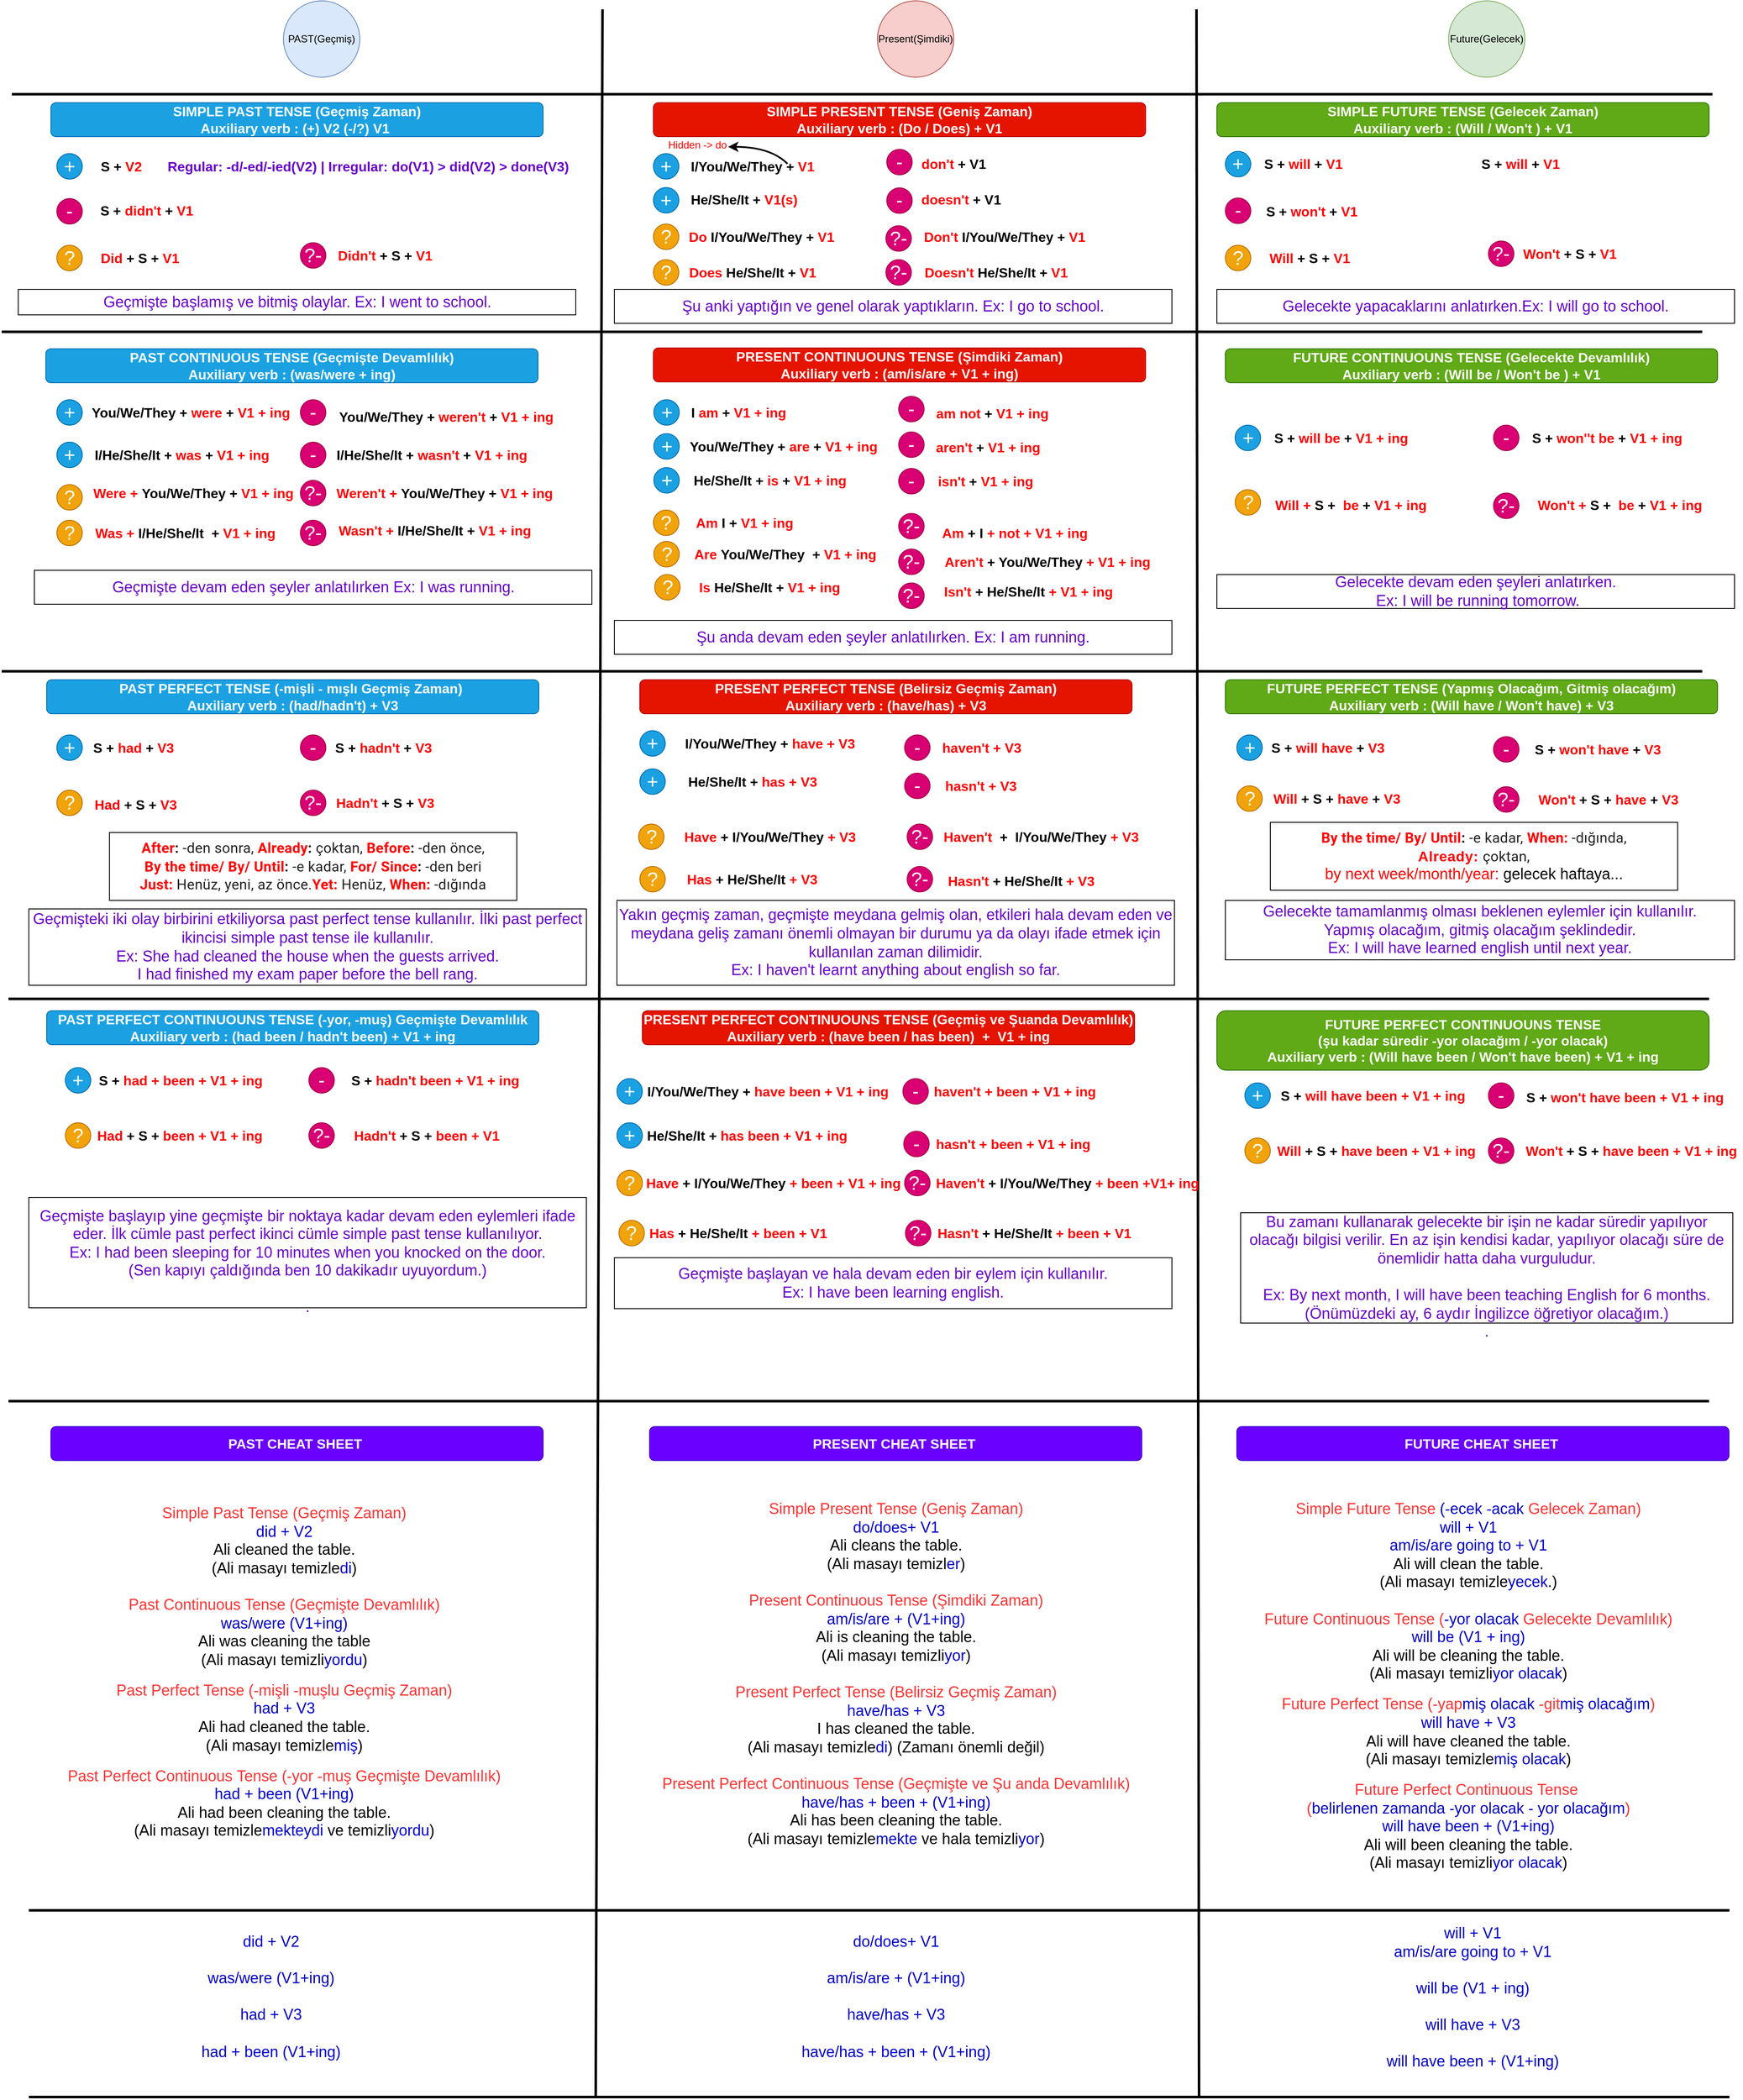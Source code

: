 <mxfile version="20.2.3" type="device"><diagram id="9_zuwtmWTYoGB0xHpqNg" name="Page-1"><mxGraphModel dx="1837" dy="1442" grid="1" gridSize="10" guides="1" tooltips="1" connect="1" arrows="1" fold="1" page="1" pageScale="1" pageWidth="2100" pageHeight="2000" math="0" shadow="0"><root><mxCell id="0"/><mxCell id="1" parent="0"/><mxCell id="HPzYbfnaLK_v9uaX8DSs-1" value="PAST(Geçmiş)" style="ellipse;whiteSpace=wrap;html=1;aspect=fixed;fillColor=#dae8fc;strokeColor=#6c8ebf;" parent="1" vertex="1"><mxGeometry x="380" y="10" width="90" height="90" as="geometry"/></mxCell><mxCell id="HPzYbfnaLK_v9uaX8DSs-3" value="Present(Şimdiki)" style="ellipse;whiteSpace=wrap;html=1;aspect=fixed;fillColor=#f8cecc;strokeColor=#b85450;" parent="1" vertex="1"><mxGeometry x="1080" y="10" width="90" height="90" as="geometry"/></mxCell><mxCell id="HPzYbfnaLK_v9uaX8DSs-4" value="Future(Gelecek)" style="ellipse;whiteSpace=wrap;html=1;aspect=fixed;fillColor=#d5e8d4;strokeColor=#82b366;" parent="1" vertex="1"><mxGeometry x="1753" y="10" width="90" height="90" as="geometry"/></mxCell><mxCell id="HPzYbfnaLK_v9uaX8DSs-6" value="" style="endArrow=none;html=1;strokeWidth=3;" parent="1" edge="1"><mxGeometry width="50" height="50" relative="1" as="geometry"><mxPoint x="748" y="2480" as="sourcePoint"/><mxPoint x="756" y="20" as="targetPoint"/></mxGeometry></mxCell><mxCell id="HPzYbfnaLK_v9uaX8DSs-7" value="" style="endArrow=none;html=1;strokeWidth=3;" parent="1" edge="1"><mxGeometry width="50" height="50" relative="1" as="geometry"><mxPoint x="1459" y="2480" as="sourcePoint"/><mxPoint x="1456" y="20" as="targetPoint"/></mxGeometry></mxCell><mxCell id="HPzYbfnaLK_v9uaX8DSs-9" value="" style="endArrow=none;html=1;strokeWidth=3;" parent="1" edge="1"><mxGeometry width="50" height="50" relative="1" as="geometry"><mxPoint x="60" y="120" as="sourcePoint"/><mxPoint x="2064" y="120" as="targetPoint"/></mxGeometry></mxCell><mxCell id="HPzYbfnaLK_v9uaX8DSs-10" value="&lt;font&gt;&lt;b style=&quot;font-size: 16px&quot;&gt;SIMPLE PRESENT TENSE (Geniş Zaman)&lt;/b&gt;&lt;br&gt;&lt;span style=&quot;font-size: 16px&quot;&gt;&lt;b&gt;Auxiliary verb :&amp;nbsp;&lt;/b&gt;&lt;/span&gt;&lt;b style=&quot;font-size: 16px&quot;&gt;(Do / Does) + V1&lt;/b&gt;&lt;/font&gt;" style="rounded=1;whiteSpace=wrap;html=1;fillColor=#e51400;strokeColor=#B20000;fontColor=#ffffff;" parent="1" vertex="1"><mxGeometry x="816" y="130" width="580" height="40" as="geometry"/></mxCell><mxCell id="HPzYbfnaLK_v9uaX8DSs-11" value="+" style="ellipse;whiteSpace=wrap;html=1;aspect=fixed;fillColor=#1ba1e2;strokeColor=#006EAF;fontColor=#ffffff;fontSize=23;fontStyle=0" parent="1" vertex="1"><mxGeometry x="816" y="190" width="30" height="30" as="geometry"/></mxCell><mxCell id="HPzYbfnaLK_v9uaX8DSs-12" value="-" style="ellipse;whiteSpace=wrap;html=1;aspect=fixed;fillColor=#d80073;strokeColor=#A50040;fontColor=#ffffff;fontSize=23;fontStyle=0;labelBackgroundColor=none;direction=south;" parent="1" vertex="1"><mxGeometry x="1091" y="230.37" width="30" height="30" as="geometry"/></mxCell><mxCell id="HPzYbfnaLK_v9uaX8DSs-13" value="?" style="ellipse;whiteSpace=wrap;html=1;aspect=fixed;fillColor=#f0a30a;strokeColor=#BD7000;fontSize=23;fontStyle=0;fontColor=#FFFFFF;" parent="1" vertex="1"><mxGeometry x="816" y="315" width="30" height="30" as="geometry"/></mxCell><mxCell id="HPzYbfnaLK_v9uaX8DSs-15" value="I/You/We/They + &lt;font color=&quot;#ff0000&quot; style=&quot;font-size: 16px;&quot;&gt;V1&lt;/font&gt;" style="text;html=1;strokeColor=none;fillColor=none;align=center;verticalAlign=middle;whiteSpace=wrap;rounded=0;labelBackgroundColor=none;fontSize=16;fontStyle=1" parent="1" vertex="1"><mxGeometry x="845.5" y="195" width="174" height="20" as="geometry"/></mxCell><mxCell id="HPzYbfnaLK_v9uaX8DSs-18" value="He/She/It + &lt;font color=&quot;#ff0000&quot; style=&quot;font-size: 16px;&quot;&gt;V1(s)&lt;/font&gt;" style="text;html=1;strokeColor=none;fillColor=none;align=center;verticalAlign=middle;whiteSpace=wrap;rounded=0;labelBackgroundColor=none;fontSize=16;fontStyle=1" parent="1" vertex="1"><mxGeometry x="850" y="234.37" width="146" height="20" as="geometry"/></mxCell><mxCell id="HPzYbfnaLK_v9uaX8DSs-21" value="&lt;font color=&quot;#ff0000&quot; style=&quot;font-size: 16px;&quot;&gt;Does &lt;/font&gt;He/She/It + &lt;font color=&quot;#ff0000&quot; style=&quot;font-size: 16px;&quot;&gt;V1&lt;/font&gt;" style="text;html=1;strokeColor=none;fillColor=none;align=center;verticalAlign=middle;whiteSpace=wrap;rounded=0;labelBackgroundColor=none;fontSize=16;fontStyle=1" parent="1" vertex="1"><mxGeometry x="855.5" y="320" width="154" height="20" as="geometry"/></mxCell><mxCell id="HPzYbfnaLK_v9uaX8DSs-23" value="?" style="ellipse;whiteSpace=wrap;html=1;aspect=fixed;fillColor=#f0a30a;strokeColor=#BD7000;fontSize=23;fontStyle=0;fontColor=#FFFFFF;" parent="1" vertex="1"><mxGeometry x="816" y="273" width="30" height="30" as="geometry"/></mxCell><mxCell id="HPzYbfnaLK_v9uaX8DSs-24" value="&lt;font color=&quot;#ff0000&quot; style=&quot;font-size: 16px;&quot;&gt;Do &lt;/font&gt;I/You/We/They + &lt;font color=&quot;#ff0000&quot; style=&quot;font-size: 16px;&quot;&gt;V1&lt;/font&gt;" style="text;html=1;strokeColor=none;fillColor=none;align=center;verticalAlign=middle;whiteSpace=wrap;rounded=0;labelBackgroundColor=none;fontSize=16;fontStyle=1" parent="1" vertex="1"><mxGeometry x="855.5" y="278" width="174.5" height="20" as="geometry"/></mxCell><mxCell id="HPzYbfnaLK_v9uaX8DSs-26" value="&lt;font color=&quot;#ff0000&quot; style=&quot;font-size: 16px;&quot;&gt;don't &lt;/font&gt;+ V1" style="text;html=1;strokeColor=none;fillColor=none;align=center;verticalAlign=middle;whiteSpace=wrap;rounded=0;labelBackgroundColor=none;fontSize=16;fontStyle=1" parent="1" vertex="1"><mxGeometry x="1130" y="192.42" width="80" height="20" as="geometry"/></mxCell><mxCell id="HPzYbfnaLK_v9uaX8DSs-31" value="-" style="ellipse;whiteSpace=wrap;html=1;aspect=fixed;fillColor=#d80073;strokeColor=#A50040;fontColor=#ffffff;fontSize=23;fontStyle=0;labelBackgroundColor=none;" parent="1" vertex="1"><mxGeometry x="1091" y="185" width="30" height="30" as="geometry"/></mxCell><mxCell id="HPzYbfnaLK_v9uaX8DSs-32" value="+" style="ellipse;whiteSpace=wrap;html=1;aspect=fixed;fillColor=#1ba1e2;strokeColor=#006EAF;fontColor=#ffffff;fontSize=23;fontStyle=0" parent="1" vertex="1"><mxGeometry x="816" y="230" width="30" height="30" as="geometry"/></mxCell><mxCell id="HPzYbfnaLK_v9uaX8DSs-33" value="&amp;nbsp;&lt;font color=&quot;#ff0000&quot; style=&quot;font-size: 16px;&quot;&gt;doesn't&lt;/font&gt; + V1" style="text;html=1;strokeColor=none;fillColor=none;align=center;verticalAlign=middle;whiteSpace=wrap;rounded=0;labelBackgroundColor=none;fontSize=16;fontStyle=1" parent="1" vertex="1"><mxGeometry x="1120" y="234.37" width="113" height="20" as="geometry"/></mxCell><mxCell id="HPzYbfnaLK_v9uaX8DSs-36" value="Hidden -&amp;gt; do" style="text;html=1;strokeColor=none;fillColor=none;align=center;verticalAlign=middle;whiteSpace=wrap;rounded=0;labelBackgroundColor=none;fontSize=12;fontColor=#FF0000;" parent="1" vertex="1"><mxGeometry x="830" y="170" width="76" height="20" as="geometry"/></mxCell><mxCell id="HPzYbfnaLK_v9uaX8DSs-38" value="" style="curved=1;endArrow=classic;html=1;fontSize=2;fontColor=#000000;strokeWidth=2;spacing=2;" parent="1" edge="1"><mxGeometry width="50" height="50" relative="1" as="geometry"><mxPoint x="974" y="202" as="sourcePoint"/><mxPoint x="904" y="182" as="targetPoint"/><Array as="points"><mxPoint x="954" y="182"/></Array></mxGeometry></mxCell><mxCell id="HPzYbfnaLK_v9uaX8DSs-39" value="&lt;font color=&quot;#ff0000&quot; style=&quot;font-size: 16px;&quot;&gt;Don't&amp;nbsp;&lt;/font&gt;I/You/We/They + &lt;font color=&quot;#ff0000&quot; style=&quot;font-size: 16px;&quot;&gt;V1&lt;/font&gt;" style="text;html=1;strokeColor=none;fillColor=none;align=center;verticalAlign=middle;whiteSpace=wrap;rounded=0;labelBackgroundColor=none;fontSize=16;fontStyle=1" parent="1" vertex="1"><mxGeometry x="1130" y="278" width="200" height="20" as="geometry"/></mxCell><mxCell id="HPzYbfnaLK_v9uaX8DSs-40" value="?-" style="ellipse;whiteSpace=wrap;html=1;aspect=fixed;fillColor=#d80073;strokeColor=#A50040;fontColor=#ffffff;fontSize=23;fontStyle=0;labelBackgroundColor=none;direction=south;" parent="1" vertex="1"><mxGeometry x="1090" y="275" width="30" height="30" as="geometry"/></mxCell><mxCell id="HPzYbfnaLK_v9uaX8DSs-42" value="?-" style="ellipse;whiteSpace=wrap;html=1;aspect=fixed;fillColor=#d80073;strokeColor=#A50040;fontColor=#ffffff;fontSize=23;fontStyle=0;labelBackgroundColor=none;direction=south;" parent="1" vertex="1"><mxGeometry x="1090" y="315" width="30" height="30" as="geometry"/></mxCell><mxCell id="HPzYbfnaLK_v9uaX8DSs-44" value="&lt;font color=&quot;#ff0000&quot; style=&quot;font-size: 16px;&quot;&gt;Doesn't&amp;nbsp;&lt;/font&gt;He/She/It + &lt;font color=&quot;#ff0000&quot; style=&quot;font-size: 16px;&quot;&gt;V1&lt;/font&gt;" style="text;html=1;strokeColor=none;fillColor=none;align=center;verticalAlign=middle;whiteSpace=wrap;rounded=0;labelBackgroundColor=none;fontSize=16;fontStyle=1" parent="1" vertex="1"><mxGeometry x="1130" y="320" width="180" height="20" as="geometry"/></mxCell><mxCell id="HPzYbfnaLK_v9uaX8DSs-53" value="&lt;font&gt;&lt;b style=&quot;font-size: 16px&quot;&gt;SIMPLE PAST TENSE (Geçmiş Zaman)&lt;/b&gt;&lt;br&gt;&lt;span style=&quot;font-size: 16px&quot;&gt;&lt;b&gt;Auxiliary verb : (+) V2 (-/?) V1&amp;nbsp;&lt;/b&gt;&lt;/span&gt;&lt;/font&gt;" style="rounded=1;whiteSpace=wrap;html=1;fillColor=#1ba1e2;strokeColor=#006EAF;fontColor=#ffffff;" parent="1" vertex="1"><mxGeometry x="106" y="130" width="580" height="40" as="geometry"/></mxCell><mxCell id="HPzYbfnaLK_v9uaX8DSs-55" value="S + &lt;font color=&quot;#ff0000&quot; style=&quot;font-size: 16px;&quot;&gt;V2&lt;/font&gt;" style="text;html=1;strokeColor=none;fillColor=none;align=center;verticalAlign=middle;whiteSpace=wrap;rounded=0;labelBackgroundColor=none;fontSize=16;fontStyle=1" parent="1" vertex="1"><mxGeometry x="156" y="195" width="66" height="20" as="geometry"/></mxCell><mxCell id="HPzYbfnaLK_v9uaX8DSs-57" value="+" style="ellipse;whiteSpace=wrap;html=1;aspect=fixed;fillColor=#1ba1e2;strokeColor=#006EAF;fontColor=#ffffff;fontSize=23;fontStyle=0" parent="1" vertex="1"><mxGeometry x="113" y="190" width="30" height="30" as="geometry"/></mxCell><mxCell id="HPzYbfnaLK_v9uaX8DSs-58" value="?" style="ellipse;whiteSpace=wrap;html=1;aspect=fixed;fillColor=#f0a30a;strokeColor=#BD7000;fontSize=23;fontStyle=0;fontColor=#FFFFFF;" parent="1" vertex="1"><mxGeometry x="113" y="298" width="30" height="30" as="geometry"/></mxCell><mxCell id="HPzYbfnaLK_v9uaX8DSs-60" value="-" style="ellipse;whiteSpace=wrap;html=1;aspect=fixed;fillColor=#d80073;strokeColor=#A50040;fontColor=#ffffff;fontSize=23;fontStyle=0;labelBackgroundColor=none;" parent="1" vertex="1"><mxGeometry x="113" y="243" width="30" height="30" as="geometry"/></mxCell><mxCell id="HPzYbfnaLK_v9uaX8DSs-62" value="S + &lt;font color=&quot;#ff0000&quot; style=&quot;font-size: 16px;&quot;&gt;didn't &lt;/font&gt;+ &lt;font color=&quot;#ff0000&quot; style=&quot;font-size: 16px;&quot;&gt;V1&lt;/font&gt;" style="text;html=1;strokeColor=none;fillColor=none;align=center;verticalAlign=middle;whiteSpace=wrap;rounded=0;labelBackgroundColor=none;fontSize=16;fontStyle=1" parent="1" vertex="1"><mxGeometry x="156" y="247.42" width="126" height="20" as="geometry"/></mxCell><mxCell id="HPzYbfnaLK_v9uaX8DSs-63" value="&lt;font color=&quot;#ff0000&quot; style=&quot;font-size: 16px;&quot;&gt;Did &lt;/font&gt;+ S + &lt;font color=&quot;#ff0000&quot; style=&quot;font-size: 16px;&quot;&gt;V1&lt;/font&gt;" style="text;html=1;strokeColor=none;fillColor=none;align=center;verticalAlign=middle;whiteSpace=wrap;rounded=0;labelBackgroundColor=none;fontSize=16;fontStyle=1" parent="1" vertex="1"><mxGeometry x="156" y="303" width="110" height="20" as="geometry"/></mxCell><mxCell id="HPzYbfnaLK_v9uaX8DSs-64" value="?-" style="ellipse;whiteSpace=wrap;html=1;aspect=fixed;fillColor=#d80073;strokeColor=#A50040;fontColor=#ffffff;fontSize=23;fontStyle=0;labelBackgroundColor=none;" parent="1" vertex="1"><mxGeometry x="400" y="295" width="30" height="30" as="geometry"/></mxCell><mxCell id="HPzYbfnaLK_v9uaX8DSs-65" value="&lt;font color=&quot;#ff0000&quot; style=&quot;font-size: 16px;&quot;&gt;Didn't &lt;/font&gt;+ S + &lt;font color=&quot;#ff0000&quot; style=&quot;font-size: 16px;&quot;&gt;V1&lt;/font&gt;" style="text;html=1;strokeColor=none;fillColor=none;align=center;verticalAlign=middle;whiteSpace=wrap;rounded=0;labelBackgroundColor=none;fontSize=16;fontStyle=1" parent="1" vertex="1"><mxGeometry x="440" y="300" width="120" height="20" as="geometry"/></mxCell><mxCell id="HPzYbfnaLK_v9uaX8DSs-67" value="&lt;font style=&quot;font-size: 16px&quot;&gt;&lt;font color=&quot;#6600cc&quot; style=&quot;font-size: 16px&quot;&gt;Regular: -d/-ed/-ied&lt;/font&gt;&lt;span style=&quot;color: rgb(102 , 0 , 204)&quot;&gt;(V2)&lt;/span&gt;&lt;font color=&quot;#6600cc&quot; style=&quot;font-size: 16px&quot;&gt;&amp;nbsp;|&amp;nbsp;&lt;/font&gt;&lt;span style=&quot;color: rgb(102 , 0 , 204) ; font-size: 16px&quot;&gt;Irregular: do(V1) &amp;gt; did(V2) &amp;gt; done(V3)&lt;/span&gt;&lt;/font&gt;" style="text;html=1;strokeColor=none;fillColor=none;align=center;verticalAlign=middle;whiteSpace=wrap;rounded=0;labelBackgroundColor=none;fontSize=16;fontStyle=1" parent="1" vertex="1"><mxGeometry x="234.5" y="195" width="490" height="20" as="geometry"/></mxCell><mxCell id="HPzYbfnaLK_v9uaX8DSs-68" value="&lt;font&gt;&lt;b style=&quot;font-size: 16px&quot;&gt;SIMPLE FUTURE TENSE (Gelecek Zaman)&lt;/b&gt;&lt;br&gt;&lt;span style=&quot;font-size: 16px&quot;&gt;&lt;b&gt;Auxiliary verb :&amp;nbsp;&lt;/b&gt;&lt;/span&gt;&lt;b style=&quot;font-size: 16px&quot;&gt;(Will / Won't ) + V1&lt;/b&gt;&lt;/font&gt;" style="rounded=1;whiteSpace=wrap;html=1;fillColor=#60a917;strokeColor=#2D7600;fontColor=#ffffff;" parent="1" vertex="1"><mxGeometry x="1480" y="130" width="580" height="40" as="geometry"/></mxCell><mxCell id="HPzYbfnaLK_v9uaX8DSs-70" value="+" style="ellipse;whiteSpace=wrap;html=1;aspect=fixed;fillColor=#1ba1e2;strokeColor=#006EAF;fontColor=#ffffff;fontSize=23;fontStyle=0" parent="1" vertex="1"><mxGeometry x="1490" y="187.42" width="30" height="30" as="geometry"/></mxCell><mxCell id="HPzYbfnaLK_v9uaX8DSs-71" value="&lt;b&gt;S + &lt;font color=&quot;#ff0000&quot;&gt;will &lt;/font&gt;+ &lt;font color=&quot;#ff0000&quot; style=&quot;font-size: 16px&quot;&gt;V1&lt;/font&gt;&lt;/b&gt;" style="text;html=1;strokeColor=none;fillColor=none;align=center;verticalAlign=middle;whiteSpace=wrap;rounded=0;labelBackgroundColor=none;fontSize=16;fontStyle=0" parent="1" vertex="1"><mxGeometry x="1511.5" y="192.42" width="140" height="20" as="geometry"/></mxCell><mxCell id="HPzYbfnaLK_v9uaX8DSs-72" value="-" style="ellipse;whiteSpace=wrap;html=1;aspect=fixed;fillColor=#d80073;strokeColor=#A50040;fontColor=#ffffff;fontSize=23;fontStyle=0;labelBackgroundColor=none;" parent="1" vertex="1"><mxGeometry x="1490" y="242.42" width="30" height="30" as="geometry"/></mxCell><mxCell id="HPzYbfnaLK_v9uaX8DSs-73" value="?" style="ellipse;whiteSpace=wrap;html=1;aspect=fixed;fillColor=#f0a30a;strokeColor=#BD7000;fontSize=23;fontStyle=0;fontColor=#FFFFFF;" parent="1" vertex="1"><mxGeometry x="1490" y="298" width="30" height="30" as="geometry"/></mxCell><mxCell id="HPzYbfnaLK_v9uaX8DSs-74" value="?-" style="ellipse;whiteSpace=wrap;html=1;aspect=fixed;fillColor=#d80073;strokeColor=#A50040;fontColor=#ffffff;fontSize=23;fontStyle=0;labelBackgroundColor=none;" parent="1" vertex="1"><mxGeometry x="1800" y="293" width="30" height="30" as="geometry"/></mxCell><mxCell id="HPzYbfnaLK_v9uaX8DSs-75" value="&lt;b&gt;S + &lt;font color=&quot;#ff0000&quot;&gt;won't &lt;/font&gt;+ &lt;font color=&quot;#ff0000&quot; style=&quot;font-size: 16px&quot;&gt;V1&lt;/font&gt;&lt;/b&gt;" style="text;html=1;strokeColor=none;fillColor=none;align=center;verticalAlign=middle;whiteSpace=wrap;rounded=0;labelBackgroundColor=none;fontSize=16;fontStyle=0" parent="1" vertex="1"><mxGeometry x="1531.5" y="248" width="120" height="20" as="geometry"/></mxCell><mxCell id="HPzYbfnaLK_v9uaX8DSs-77" value="&lt;b&gt;&lt;font color=&quot;#ff0000&quot;&gt;Won't &lt;/font&gt;+ S + &lt;font color=&quot;#ff0000&quot; style=&quot;font-size: 16px&quot;&gt;V1&lt;/font&gt;&lt;/b&gt;" style="text;html=1;strokeColor=none;fillColor=none;align=center;verticalAlign=middle;whiteSpace=wrap;rounded=0;labelBackgroundColor=none;fontSize=16;fontStyle=0" parent="1" vertex="1"><mxGeometry x="1836" y="298" width="120" height="20" as="geometry"/></mxCell><mxCell id="HPzYbfnaLK_v9uaX8DSs-78" value="&lt;b&gt;&lt;font color=&quot;#ff0000&quot;&gt;Will &lt;/font&gt;+ S + &lt;font color=&quot;#ff0000&quot; style=&quot;font-size: 16px&quot;&gt;V1&lt;/font&gt;&lt;/b&gt;" style="text;html=1;strokeColor=none;fillColor=none;align=center;verticalAlign=middle;whiteSpace=wrap;rounded=0;labelBackgroundColor=none;fontSize=16;fontStyle=0" parent="1" vertex="1"><mxGeometry x="1520" y="303" width="138.5" height="20" as="geometry"/></mxCell><mxCell id="HPzYbfnaLK_v9uaX8DSs-82" value="&lt;font style=&quot;font-size: 18px&quot;&gt;&lt;br style=&quot;font-size: 18px;&quot;&gt;Geçmişte başlamış ve bitmiş olaylar. Ex: I went to school.&lt;br style=&quot;font-size: 18px;&quot;&gt;&lt;br style=&quot;font-size: 18px;&quot;&gt;&lt;/font&gt;" style="text;html=1;fillColor=none;align=center;verticalAlign=middle;whiteSpace=wrap;rounded=0;labelBackgroundColor=none;fontSize=18;fontColor=#6600CC;strokeColor=#000000;" parent="1" vertex="1"><mxGeometry x="67.5" y="350" width="657" height="30" as="geometry"/></mxCell><mxCell id="HPzYbfnaLK_v9uaX8DSs-86" value="&lt;font style=&quot;font-size: 18px&quot;&gt;&lt;br style=&quot;font-size: 18px&quot;&gt;Şu anki yaptığın ve genel olarak yaptıkların. Ex: I go to school.&lt;br style=&quot;font-size: 18px&quot;&gt;&lt;br style=&quot;font-size: 18px&quot;&gt;&lt;/font&gt;" style="text;html=1;fillColor=none;align=center;verticalAlign=middle;whiteSpace=wrap;rounded=0;labelBackgroundColor=none;fontSize=18;fontColor=#6600CC;strokeColor=#000000;" parent="1" vertex="1"><mxGeometry x="770" y="350" width="657" height="40" as="geometry"/></mxCell><mxCell id="HPzYbfnaLK_v9uaX8DSs-87" value="&lt;font style=&quot;font-size: 18px&quot;&gt;&lt;br style=&quot;font-size: 18px&quot;&gt;Gelecekte yapacaklarını anlatırken.Ex: I will go to school.&lt;br style=&quot;font-size: 18px&quot;&gt;&lt;br style=&quot;font-size: 18px&quot;&gt;&lt;/font&gt;" style="text;html=1;fillColor=none;align=center;verticalAlign=middle;whiteSpace=wrap;rounded=0;labelBackgroundColor=none;fontSize=18;fontColor=#6600CC;strokeColor=#000000;" parent="1" vertex="1"><mxGeometry x="1480" y="350" width="610" height="40" as="geometry"/></mxCell><mxCell id="HPzYbfnaLK_v9uaX8DSs-88" value="" style="endArrow=none;html=1;strokeWidth=3;" parent="1" edge="1"><mxGeometry width="50" height="50" relative="1" as="geometry"><mxPoint x="48" y="400" as="sourcePoint"/><mxPoint x="2052" y="400" as="targetPoint"/></mxGeometry></mxCell><mxCell id="HPzYbfnaLK_v9uaX8DSs-104" value="&lt;span style=&quot;font-size: 16px&quot;&gt;&lt;b&gt;PRESENT CONTINUOUNS TENSE (Şimdiki Zaman)&lt;br&gt;Auxiliary verb : (am/is/are + V1 + ing)&lt;br&gt;&lt;/b&gt;&lt;/span&gt;" style="rounded=1;whiteSpace=wrap;html=1;fillColor=#e51400;strokeColor=#B20000;fontColor=#ffffff;" parent="1" vertex="1"><mxGeometry x="816" y="419" width="580" height="40" as="geometry"/></mxCell><mxCell id="mMwDP4jNkDejx20SlNgO-1" value="+" style="ellipse;whiteSpace=wrap;html=1;aspect=fixed;fillColor=#1ba1e2;strokeColor=#006EAF;fontColor=#ffffff;fontSize=23;fontStyle=0" parent="1" vertex="1"><mxGeometry x="816.5" y="480" width="30" height="30" as="geometry"/></mxCell><mxCell id="mMwDP4jNkDejx20SlNgO-2" value="I &lt;font color=&quot;#ff0000&quot;&gt;am &lt;/font&gt;+ &lt;font color=&quot;#ff0000&quot;&gt;V1 + ing&lt;/font&gt;" style="text;html=1;strokeColor=none;fillColor=none;align=center;verticalAlign=middle;whiteSpace=wrap;rounded=0;labelBackgroundColor=none;fontSize=16;fontStyle=1" parent="1" vertex="1"><mxGeometry x="850.5" y="485" width="130.5" height="20" as="geometry"/></mxCell><mxCell id="mMwDP4jNkDejx20SlNgO-7" value="+" style="ellipse;whiteSpace=wrap;html=1;aspect=fixed;fillColor=#1ba1e2;strokeColor=#006EAF;fontColor=#ffffff;fontSize=23;fontStyle=0" parent="1" vertex="1"><mxGeometry x="816.5" y="520" width="30" height="30" as="geometry"/></mxCell><mxCell id="mMwDP4jNkDejx20SlNgO-8" value="You/We/They + &lt;font color=&quot;#ff0000&quot;&gt;are &lt;/font&gt;+ &lt;font color=&quot;#ff0000&quot;&gt;V1 + ing&lt;/font&gt;" style="text;html=1;strokeColor=none;fillColor=none;align=center;verticalAlign=middle;whiteSpace=wrap;rounded=0;labelBackgroundColor=none;fontSize=16;fontStyle=1" parent="1" vertex="1"><mxGeometry x="846.5" y="525" width="244.5" height="20" as="geometry"/></mxCell><mxCell id="mMwDP4jNkDejx20SlNgO-9" value="+" style="ellipse;whiteSpace=wrap;html=1;aspect=fixed;fillColor=#1ba1e2;strokeColor=#006EAF;fontColor=#ffffff;fontSize=23;fontStyle=0" parent="1" vertex="1"><mxGeometry x="816.5" y="560" width="30" height="30" as="geometry"/></mxCell><mxCell id="mMwDP4jNkDejx20SlNgO-10" value="He/She/It + &lt;font color=&quot;#ff0000&quot;&gt;is&amp;nbsp;&lt;/font&gt;+ &lt;font color=&quot;#ff0000&quot;&gt;V1 + ing&lt;/font&gt;" style="text;html=1;strokeColor=none;fillColor=none;align=center;verticalAlign=middle;whiteSpace=wrap;rounded=0;labelBackgroundColor=none;fontSize=16;fontStyle=1" parent="1" vertex="1"><mxGeometry x="857" y="565" width="193" height="20" as="geometry"/></mxCell><mxCell id="mMwDP4jNkDejx20SlNgO-17" value="-" style="ellipse;whiteSpace=wrap;html=1;aspect=fixed;fillColor=#d80073;strokeColor=#A50040;fontColor=#ffffff;fontSize=23;fontStyle=0;labelBackgroundColor=none;" parent="1" vertex="1"><mxGeometry x="1105" y="476" width="30" height="30" as="geometry"/></mxCell><mxCell id="mMwDP4jNkDejx20SlNgO-18" value="&lt;font color=&quot;#ff0000&quot;&gt;am not&amp;nbsp;&lt;/font&gt;+ &lt;font color=&quot;#ff0000&quot;&gt;V1 + ing&lt;/font&gt;" style="text;html=1;strokeColor=none;fillColor=none;align=center;verticalAlign=middle;whiteSpace=wrap;rounded=0;labelBackgroundColor=none;fontSize=16;fontStyle=1" parent="1" vertex="1"><mxGeometry x="1145" y="486" width="141" height="20" as="geometry"/></mxCell><mxCell id="mMwDP4jNkDejx20SlNgO-19" value="-" style="ellipse;whiteSpace=wrap;html=1;aspect=fixed;fillColor=#d80073;strokeColor=#A50040;fontColor=#ffffff;fontSize=23;fontStyle=0;labelBackgroundColor=none;" parent="1" vertex="1"><mxGeometry x="1105" y="518" width="30" height="30" as="geometry"/></mxCell><mxCell id="mMwDP4jNkDejx20SlNgO-20" value="&lt;font color=&quot;#ff0000&quot;&gt;aren't&amp;nbsp;&lt;/font&gt;+ &lt;font color=&quot;#ff0000&quot;&gt;V1 + ing&lt;/font&gt;" style="text;html=1;strokeColor=none;fillColor=none;align=center;verticalAlign=middle;whiteSpace=wrap;rounded=0;labelBackgroundColor=none;fontSize=16;fontStyle=1" parent="1" vertex="1"><mxGeometry x="1135" y="526" width="151" height="20" as="geometry"/></mxCell><mxCell id="mMwDP4jNkDejx20SlNgO-21" value="-" style="ellipse;whiteSpace=wrap;html=1;aspect=fixed;fillColor=#d80073;strokeColor=#A50040;fontColor=#ffffff;fontSize=23;fontStyle=0;labelBackgroundColor=none;" parent="1" vertex="1"><mxGeometry x="1105" y="561" width="30" height="30" as="geometry"/></mxCell><mxCell id="mMwDP4jNkDejx20SlNgO-22" value="&lt;font color=&quot;#ff0000&quot;&gt;isn't&amp;nbsp;&lt;/font&gt;+ &lt;font color=&quot;#ff0000&quot;&gt;V1 + ing&lt;/font&gt;" style="text;html=1;strokeColor=none;fillColor=none;align=center;verticalAlign=middle;whiteSpace=wrap;rounded=0;labelBackgroundColor=none;fontSize=16;fontStyle=1" parent="1" vertex="1"><mxGeometry x="1142" y="566" width="131" height="20" as="geometry"/></mxCell><mxCell id="mMwDP4jNkDejx20SlNgO-29" value="&lt;font style=&quot;font-size: 18px&quot;&gt;&lt;br&gt;Şu anda devam eden şeyler anlatılırken. Ex: I am running.&lt;br style=&quot;font-size: 18px&quot;&gt;&lt;br style=&quot;font-size: 18px&quot;&gt;&lt;/font&gt;" style="text;html=1;fillColor=none;align=center;verticalAlign=middle;whiteSpace=wrap;rounded=0;labelBackgroundColor=none;fontSize=18;fontColor=#6600CC;strokeColor=#000000;" parent="1" vertex="1"><mxGeometry x="770" y="740" width="657" height="40" as="geometry"/></mxCell><mxCell id="mMwDP4jNkDejx20SlNgO-30" value="?" style="ellipse;whiteSpace=wrap;html=1;aspect=fixed;fillColor=#f0a30a;strokeColor=#BD7000;fontSize=23;fontStyle=0;fontColor=#FFFFFF;" parent="1" vertex="1"><mxGeometry x="816" y="610" width="30" height="30" as="geometry"/></mxCell><mxCell id="mMwDP4jNkDejx20SlNgO-31" value="&lt;font color=&quot;#ff0000&quot; style=&quot;font-size: 16px&quot;&gt;Am&amp;nbsp;&lt;/font&gt;I +&amp;nbsp;&lt;span style=&quot;color: rgb(255 , 0 , 0)&quot;&gt;V1 + ing&lt;/span&gt;" style="text;html=1;strokeColor=none;fillColor=none;align=center;verticalAlign=middle;whiteSpace=wrap;rounded=0;labelBackgroundColor=none;fontSize=16;fontStyle=1" parent="1" vertex="1"><mxGeometry x="855.5" y="615" width="134.5" height="20" as="geometry"/></mxCell><mxCell id="mMwDP4jNkDejx20SlNgO-32" value="&lt;span style=&quot;color: rgb(255 , 0 , 0)&quot;&gt;Are&amp;nbsp;&lt;/span&gt;You/We/They&amp;nbsp; +&amp;nbsp;&lt;span style=&quot;color: rgb(255 , 0 , 0)&quot;&gt;V1 + ing&lt;/span&gt;" style="text;html=1;strokeColor=none;fillColor=none;align=center;verticalAlign=middle;whiteSpace=wrap;rounded=0;labelBackgroundColor=none;fontSize=16;fontStyle=1" parent="1" vertex="1"><mxGeometry x="857" y="652" width="228.5" height="20" as="geometry"/></mxCell><mxCell id="mMwDP4jNkDejx20SlNgO-33" value="?" style="ellipse;whiteSpace=wrap;html=1;aspect=fixed;fillColor=#f0a30a;strokeColor=#BD7000;fontSize=23;fontStyle=0;fontColor=#FFFFFF;" parent="1" vertex="1"><mxGeometry x="816.5" y="647" width="30" height="30" as="geometry"/></mxCell><mxCell id="mMwDP4jNkDejx20SlNgO-34" value="?" style="ellipse;whiteSpace=wrap;html=1;aspect=fixed;fillColor=#f0a30a;strokeColor=#BD7000;fontSize=23;fontStyle=0;fontColor=#FFFFFF;" parent="1" vertex="1"><mxGeometry x="817.5" y="686" width="30" height="30" as="geometry"/></mxCell><mxCell id="mMwDP4jNkDejx20SlNgO-35" value="&lt;span style=&quot;color: rgb(255 , 0 , 0)&quot;&gt;Is&amp;nbsp;&lt;/span&gt;He/She/It +&amp;nbsp;&lt;span style=&quot;color: rgb(255 , 0 , 0)&quot;&gt;V1 + ing&lt;/span&gt;" style="text;html=1;strokeColor=none;fillColor=none;align=center;verticalAlign=middle;whiteSpace=wrap;rounded=0;labelBackgroundColor=none;fontSize=16;fontStyle=1" parent="1" vertex="1"><mxGeometry x="855" y="691" width="195.5" height="20" as="geometry"/></mxCell><mxCell id="mMwDP4jNkDejx20SlNgO-36" value="?-" style="ellipse;whiteSpace=wrap;html=1;aspect=fixed;fillColor=#d80073;strokeColor=#A50040;fontColor=#ffffff;fontSize=23;fontStyle=0;labelBackgroundColor=none;direction=south;" parent="1" vertex="1"><mxGeometry x="1105" y="614" width="30" height="30" as="geometry"/></mxCell><mxCell id="mMwDP4jNkDejx20SlNgO-37" value="&lt;font color=&quot;#ff0000&quot; style=&quot;font-size: 16px&quot;&gt;Am&amp;nbsp;&lt;/font&gt;+ I&amp;nbsp;&lt;font color=&quot;#ff0000&quot;&gt;+ not +&lt;/font&gt;&amp;nbsp;&lt;span style=&quot;color: rgb(255 , 0 , 0)&quot;&gt;V1 + ing&lt;/span&gt;" style="text;html=1;strokeColor=none;fillColor=none;align=center;verticalAlign=middle;whiteSpace=wrap;rounded=0;labelBackgroundColor=none;fontSize=16;fontStyle=1" parent="1" vertex="1"><mxGeometry x="1151" y="627" width="181.75" height="20" as="geometry"/></mxCell><mxCell id="mMwDP4jNkDejx20SlNgO-38" value="&lt;font color=&quot;#ff0000&quot; style=&quot;font-size: 16px&quot;&gt;Aren't&amp;nbsp;&lt;/font&gt;+ You/We/They&amp;nbsp;&lt;font color=&quot;#ff0000&quot;&gt;+&lt;/font&gt;&amp;nbsp;&lt;span style=&quot;color: rgb(255 , 0 , 0)&quot;&gt;V1 + ing&lt;/span&gt;" style="text;html=1;strokeColor=none;fillColor=none;align=center;verticalAlign=middle;whiteSpace=wrap;rounded=0;labelBackgroundColor=none;fontSize=16;fontStyle=1" parent="1" vertex="1"><mxGeometry x="1151" y="661" width="259" height="20" as="geometry"/></mxCell><mxCell id="mMwDP4jNkDejx20SlNgO-40" value="?-" style="ellipse;whiteSpace=wrap;html=1;aspect=fixed;fillColor=#d80073;strokeColor=#A50040;fontColor=#ffffff;fontSize=23;fontStyle=0;labelBackgroundColor=none;direction=south;" parent="1" vertex="1"><mxGeometry x="1105" y="656" width="30" height="30" as="geometry"/></mxCell><mxCell id="mMwDP4jNkDejx20SlNgO-41" value="&lt;font color=&quot;#ff0000&quot; style=&quot;font-size: 16px&quot;&gt;Isn't&amp;nbsp;&lt;/font&gt;+ He/She/It&amp;nbsp;&lt;font color=&quot;#ff0000&quot;&gt;+&lt;/font&gt;&amp;nbsp;&lt;span style=&quot;color: rgb(255 , 0 , 0)&quot;&gt;V1 + ing&lt;/span&gt;" style="text;html=1;strokeColor=none;fillColor=none;align=center;verticalAlign=middle;whiteSpace=wrap;rounded=0;labelBackgroundColor=none;fontSize=16;fontStyle=1" parent="1" vertex="1"><mxGeometry x="1151" y="696" width="214" height="20" as="geometry"/></mxCell><mxCell id="mMwDP4jNkDejx20SlNgO-42" value="?-" style="ellipse;whiteSpace=wrap;html=1;aspect=fixed;fillColor=#d80073;strokeColor=#A50040;fontColor=#ffffff;fontSize=23;fontStyle=0;labelBackgroundColor=none;direction=south;" parent="1" vertex="1"><mxGeometry x="1105" y="696" width="30" height="30" as="geometry"/></mxCell><mxCell id="mMwDP4jNkDejx20SlNgO-44" value="?-" style="ellipse;whiteSpace=wrap;html=1;aspect=fixed;fillColor=#d80073;strokeColor=#A50040;fontColor=#ffffff;fontSize=23;fontStyle=0;labelBackgroundColor=none;direction=south;" parent="1" vertex="1"><mxGeometry x="1105" y="696" width="30" height="30" as="geometry"/></mxCell><mxCell id="mMwDP4jNkDejx20SlNgO-51" value="&lt;font&gt;&lt;b style=&quot;font-size: 16px&quot;&gt;PAST CONTINUOUS TENSE (Geçmişte Devamlılık)&lt;/b&gt;&lt;br&gt;&lt;span style=&quot;font-size: 16px&quot;&gt;&lt;b&gt;Auxiliary verb : (was/were + ing)&lt;/b&gt;&lt;/span&gt;&lt;/font&gt;" style="rounded=1;whiteSpace=wrap;html=1;fillColor=#1ba1e2;strokeColor=#006EAF;fontColor=#ffffff;" parent="1" vertex="1"><mxGeometry x="100" y="420" width="580" height="40" as="geometry"/></mxCell><mxCell id="mMwDP4jNkDejx20SlNgO-54" value="" style="endArrow=none;html=1;strokeWidth=3;" parent="1" edge="1"><mxGeometry width="50" height="50" relative="1" as="geometry"><mxPoint x="48" y="800" as="sourcePoint"/><mxPoint x="2052" y="800" as="targetPoint"/></mxGeometry></mxCell><mxCell id="mMwDP4jNkDejx20SlNgO-55" value="+" style="ellipse;whiteSpace=wrap;html=1;aspect=fixed;fillColor=#1ba1e2;strokeColor=#006EAF;fontColor=#ffffff;fontSize=23;fontStyle=0" parent="1" vertex="1"><mxGeometry x="113" y="530" width="30" height="30" as="geometry"/></mxCell><mxCell id="mMwDP4jNkDejx20SlNgO-56" value="I/He/She/It +&amp;nbsp;&lt;font color=&quot;#ff0000&quot;&gt;was&amp;nbsp;&lt;/font&gt;+ &lt;font color=&quot;#ff0000&quot;&gt;V1 + ing&lt;/font&gt;" style="text;html=1;strokeColor=none;fillColor=none;align=center;verticalAlign=middle;whiteSpace=wrap;rounded=0;labelBackgroundColor=none;fontSize=16;fontStyle=1" parent="1" vertex="1"><mxGeometry x="152" y="535" width="217" height="20" as="geometry"/></mxCell><mxCell id="mMwDP4jNkDejx20SlNgO-57" value="+" style="ellipse;whiteSpace=wrap;html=1;aspect=fixed;fillColor=#1ba1e2;strokeColor=#006EAF;fontColor=#ffffff;fontSize=23;fontStyle=0" parent="1" vertex="1"><mxGeometry x="113" y="480" width="30" height="30" as="geometry"/></mxCell><mxCell id="mMwDP4jNkDejx20SlNgO-58" value="You/We/They +&amp;nbsp;&lt;font color=&quot;#ff0000&quot;&gt;were&amp;nbsp;&lt;/font&gt;+ &lt;font color=&quot;#ff0000&quot;&gt;V1 + ing&lt;/font&gt;" style="text;html=1;strokeColor=none;fillColor=none;align=center;verticalAlign=middle;whiteSpace=wrap;rounded=0;labelBackgroundColor=none;fontSize=16;fontStyle=1" parent="1" vertex="1"><mxGeometry x="152" y="485" width="238" height="20" as="geometry"/></mxCell><mxCell id="mMwDP4jNkDejx20SlNgO-61" value="-" style="ellipse;whiteSpace=wrap;html=1;aspect=fixed;fillColor=#d80073;strokeColor=#A50040;fontColor=#ffffff;fontSize=23;fontStyle=0;labelBackgroundColor=none;" parent="1" vertex="1"><mxGeometry x="400" y="480" width="30" height="30" as="geometry"/></mxCell><mxCell id="mMwDP4jNkDejx20SlNgO-62" value="You/We/They +&amp;nbsp;&lt;font color=&quot;#ff0000&quot;&gt;weren't&amp;nbsp;&lt;/font&gt;+ &lt;font color=&quot;#ff0000&quot;&gt;V1 + ing&lt;/font&gt;" style="text;html=1;strokeColor=none;fillColor=none;align=center;verticalAlign=middle;whiteSpace=wrap;rounded=0;labelBackgroundColor=none;fontSize=16;fontStyle=1" parent="1" vertex="1"><mxGeometry x="440" y="490" width="264" height="20" as="geometry"/></mxCell><mxCell id="mMwDP4jNkDejx20SlNgO-63" value="-" style="ellipse;whiteSpace=wrap;html=1;aspect=fixed;fillColor=#d80073;strokeColor=#A50040;fontColor=#ffffff;fontSize=23;fontStyle=0;labelBackgroundColor=none;" parent="1" vertex="1"><mxGeometry x="400" y="530" width="30" height="30" as="geometry"/></mxCell><mxCell id="mMwDP4jNkDejx20SlNgO-64" value="I/He/She/It&amp;nbsp;+&amp;nbsp;&lt;font color=&quot;#ff0000&quot;&gt;wasn't&amp;nbsp;&lt;/font&gt;+ &lt;font color=&quot;#ff0000&quot;&gt;V1 + ing&lt;/font&gt;" style="text;html=1;strokeColor=none;fillColor=none;align=center;verticalAlign=middle;whiteSpace=wrap;rounded=0;labelBackgroundColor=none;fontSize=16;fontStyle=1" parent="1" vertex="1"><mxGeometry x="430" y="535" width="250" height="20" as="geometry"/></mxCell><mxCell id="mMwDP4jNkDejx20SlNgO-65" value="?" style="ellipse;whiteSpace=wrap;html=1;aspect=fixed;fillColor=#f0a30a;strokeColor=#BD7000;fontSize=23;fontStyle=0;fontColor=#FFFFFF;" parent="1" vertex="1"><mxGeometry x="113" y="580" width="30" height="30" as="geometry"/></mxCell><mxCell id="mMwDP4jNkDejx20SlNgO-66" value="?" style="ellipse;whiteSpace=wrap;html=1;aspect=fixed;fillColor=#f0a30a;strokeColor=#BD7000;fontSize=23;fontStyle=0;fontColor=#FFFFFF;" parent="1" vertex="1"><mxGeometry x="113" y="622" width="30" height="30" as="geometry"/></mxCell><mxCell id="mMwDP4jNkDejx20SlNgO-67" value="&lt;span style=&quot;color: rgb(255 , 0 , 0)&quot;&gt;Were +&amp;nbsp;&lt;/span&gt;You/We/They + &lt;font color=&quot;#ff0000&quot;&gt;V1 + ing&lt;/font&gt;" style="text;html=1;strokeColor=none;fillColor=none;align=center;verticalAlign=middle;whiteSpace=wrap;rounded=0;labelBackgroundColor=none;fontSize=16;fontStyle=1" parent="1" vertex="1"><mxGeometry x="150" y="580" width="248" height="20" as="geometry"/></mxCell><mxCell id="mMwDP4jNkDejx20SlNgO-69" value="&lt;span style=&quot;color: rgb(255 , 0 , 0)&quot;&gt;Was +&amp;nbsp;&lt;/span&gt;I/He/She/It &lt;font color=&quot;#ff0000&quot;&gt;&amp;nbsp;&lt;/font&gt;+ &lt;font color=&quot;#ff0000&quot;&gt;V1 + ing&lt;/font&gt;" style="text;html=1;strokeColor=none;fillColor=none;align=center;verticalAlign=middle;whiteSpace=wrap;rounded=0;labelBackgroundColor=none;fontSize=16;fontStyle=1" parent="1" vertex="1"><mxGeometry x="156" y="627" width="217" height="20" as="geometry"/></mxCell><mxCell id="mMwDP4jNkDejx20SlNgO-71" value="?-" style="ellipse;whiteSpace=wrap;html=1;aspect=fixed;fillColor=#d80073;strokeColor=#A50040;fontColor=#ffffff;fontSize=23;fontStyle=0;labelBackgroundColor=none;direction=south;" parent="1" vertex="1"><mxGeometry x="400" y="575" width="30" height="30" as="geometry"/></mxCell><mxCell id="mMwDP4jNkDejx20SlNgO-72" value="&lt;span style=&quot;color: rgb(255 , 0 , 0)&quot;&gt;Weren't +&amp;nbsp;&lt;/span&gt;You/We/They + &lt;font color=&quot;#ff0000&quot;&gt;V1 + ing&lt;/font&gt;" style="text;html=1;strokeColor=none;fillColor=none;align=center;verticalAlign=middle;whiteSpace=wrap;rounded=0;labelBackgroundColor=none;fontSize=16;fontStyle=1" parent="1" vertex="1"><mxGeometry x="440" y="580" width="260" height="20" as="geometry"/></mxCell><mxCell id="mMwDP4jNkDejx20SlNgO-73" value="?-" style="ellipse;whiteSpace=wrap;html=1;aspect=fixed;fillColor=#d80073;strokeColor=#A50040;fontColor=#ffffff;fontSize=23;fontStyle=0;labelBackgroundColor=none;direction=south;" parent="1" vertex="1"><mxGeometry x="400" y="622" width="30" height="30" as="geometry"/></mxCell><mxCell id="mMwDP4jNkDejx20SlNgO-74" value="&lt;span style=&quot;color: rgb(255 , 0 , 0)&quot;&gt;Wasn't +&amp;nbsp;&lt;/span&gt;I/He/She/It + &lt;font color=&quot;#ff0000&quot;&gt;V1 + ing&lt;/font&gt;" style="text;html=1;strokeColor=none;fillColor=none;align=center;verticalAlign=middle;whiteSpace=wrap;rounded=0;labelBackgroundColor=none;fontSize=16;fontStyle=1" parent="1" vertex="1"><mxGeometry x="440" y="624" width="237" height="20" as="geometry"/></mxCell><mxCell id="mMwDP4jNkDejx20SlNgO-75" value="&lt;font style=&quot;font-size: 18px&quot;&gt;&lt;br&gt;Geçmişte devam eden şeyler anlatılırken Ex: I was running.&lt;br style=&quot;font-size: 18px&quot;&gt;&lt;br style=&quot;font-size: 18px&quot;&gt;&lt;/font&gt;" style="text;html=1;fillColor=none;align=center;verticalAlign=middle;whiteSpace=wrap;rounded=0;labelBackgroundColor=none;fontSize=18;fontColor=#6600CC;strokeColor=#000000;" parent="1" vertex="1"><mxGeometry x="86.5" y="681" width="657" height="40" as="geometry"/></mxCell><mxCell id="mMwDP4jNkDejx20SlNgO-76" value="&lt;font&gt;&lt;b style=&quot;font-size: 16px&quot;&gt;FUTURE CONTINUOUNS TENSE (Gelecekte Devamlılık)&lt;/b&gt;&lt;br&gt;&lt;span style=&quot;font-size: 16px&quot;&gt;&lt;b&gt;Auxiliary verb :&amp;nbsp;&lt;/b&gt;&lt;/span&gt;&lt;b style=&quot;font-size: 16px&quot;&gt;(Will be / Won't be ) + V1&lt;/b&gt;&lt;/font&gt;" style="rounded=1;whiteSpace=wrap;html=1;fillColor=#60a917;strokeColor=#2D7600;fontColor=#ffffff;" parent="1" vertex="1"><mxGeometry x="1490" y="420" width="580" height="40" as="geometry"/></mxCell><mxCell id="mMwDP4jNkDejx20SlNgO-83" value="+" style="ellipse;whiteSpace=wrap;html=1;aspect=fixed;fillColor=#1ba1e2;strokeColor=#006EAF;fontColor=#ffffff;fontSize=23;fontStyle=0" parent="1" vertex="1"><mxGeometry x="1501.5" y="510" width="30" height="30" as="geometry"/></mxCell><mxCell id="mMwDP4jNkDejx20SlNgO-84" value="S +&amp;nbsp;&lt;font color=&quot;#ff0000&quot;&gt;will be&amp;nbsp;&lt;/font&gt;+ &lt;font color=&quot;#ff0000&quot;&gt;V1 + ing&lt;/font&gt;" style="text;html=1;strokeColor=none;fillColor=none;align=center;verticalAlign=middle;whiteSpace=wrap;rounded=0;labelBackgroundColor=none;fontSize=16;fontStyle=1" parent="1" vertex="1"><mxGeometry x="1543" y="515" width="167" height="20" as="geometry"/></mxCell><mxCell id="mMwDP4jNkDejx20SlNgO-85" value="-" style="ellipse;whiteSpace=wrap;html=1;aspect=fixed;fillColor=#d80073;strokeColor=#A50040;fontColor=#ffffff;fontSize=23;fontStyle=0;labelBackgroundColor=none;" parent="1" vertex="1"><mxGeometry x="1806" y="510" width="30" height="30" as="geometry"/></mxCell><mxCell id="mMwDP4jNkDejx20SlNgO-87" value="S +&amp;nbsp;&lt;font color=&quot;#ff0000&quot;&gt;won''t be&amp;nbsp;&lt;/font&gt;+ &lt;font color=&quot;#ff0000&quot;&gt;V1 + ing&lt;/font&gt;" style="text;html=1;strokeColor=none;fillColor=none;align=center;verticalAlign=middle;whiteSpace=wrap;rounded=0;labelBackgroundColor=none;fontSize=16;fontStyle=1" parent="1" vertex="1"><mxGeometry x="1850" y="515" width="180" height="20" as="geometry"/></mxCell><mxCell id="mMwDP4jNkDejx20SlNgO-90" value="?" style="ellipse;whiteSpace=wrap;html=1;aspect=fixed;fillColor=#f0a30a;strokeColor=#BD7000;fontSize=23;fontStyle=0;fontColor=#FFFFFF;" parent="1" vertex="1"><mxGeometry x="1501.5" y="586" width="30" height="30" as="geometry"/></mxCell><mxCell id="mMwDP4jNkDejx20SlNgO-91" value="&lt;span style=&quot;color: rgb(255 , 0 , 0)&quot;&gt;Will +&amp;nbsp;&lt;/span&gt;S +&amp;nbsp;&lt;font color=&quot;#ff0000&quot;&gt;&amp;nbsp;be&amp;nbsp;&lt;/font&gt;+ &lt;font color=&quot;#ff0000&quot;&gt;V1 + ing&lt;/font&gt;" style="text;html=1;strokeColor=none;fillColor=none;align=center;verticalAlign=middle;whiteSpace=wrap;rounded=0;labelBackgroundColor=none;fontSize=16;fontStyle=1" parent="1" vertex="1"><mxGeometry x="1543" y="594" width="190" height="20" as="geometry"/></mxCell><mxCell id="mMwDP4jNkDejx20SlNgO-94" value="?-" style="ellipse;whiteSpace=wrap;html=1;aspect=fixed;fillColor=#d80073;strokeColor=#A50040;fontColor=#ffffff;fontSize=23;fontStyle=0;labelBackgroundColor=none;direction=south;" parent="1" vertex="1"><mxGeometry x="1806" y="590" width="30" height="30" as="geometry"/></mxCell><mxCell id="mMwDP4jNkDejx20SlNgO-96" value="&lt;span style=&quot;color: rgb(255 , 0 , 0)&quot;&gt;Won't +&amp;nbsp;&lt;/span&gt;S +&amp;nbsp;&lt;font color=&quot;#ff0000&quot;&gt;&amp;nbsp;be&amp;nbsp;&lt;/font&gt;+ &lt;font color=&quot;#ff0000&quot;&gt;V1 + ing&lt;/font&gt;" style="text;html=1;strokeColor=none;fillColor=none;align=center;verticalAlign=middle;whiteSpace=wrap;rounded=0;labelBackgroundColor=none;fontSize=16;fontStyle=1" parent="1" vertex="1"><mxGeometry x="1850" y="594" width="210" height="20" as="geometry"/></mxCell><mxCell id="mMwDP4jNkDejx20SlNgO-98" value="&lt;font style=&quot;font-size: 18px&quot;&gt;&lt;br style=&quot;font-size: 18px&quot;&gt;Gelecekte devam eden şeyleri anlatırken.&lt;br&gt;&amp;nbsp;Ex: I will be running tomorrow.&lt;br style=&quot;font-size: 18px&quot;&gt;&lt;br style=&quot;font-size: 18px&quot;&gt;&lt;/font&gt;" style="text;html=1;fillColor=none;align=center;verticalAlign=middle;whiteSpace=wrap;rounded=0;labelBackgroundColor=none;fontSize=18;fontColor=#6600CC;strokeColor=#000000;" parent="1" vertex="1"><mxGeometry x="1480" y="686" width="610" height="40" as="geometry"/></mxCell><mxCell id="mMwDP4jNkDejx20SlNgO-99" value="&lt;font&gt;&lt;span style=&quot;font-size: 16px&quot;&gt;&lt;b&gt;PRESENT PERFECT TENSE (Belirsiz Geçmiş Zaman)&lt;/b&gt;&lt;/span&gt;&lt;br&gt;&lt;span style=&quot;font-size: 16px&quot;&gt;&lt;b&gt;Auxiliary verb :&amp;nbsp;&lt;/b&gt;&lt;/span&gt;&lt;b style=&quot;font-size: 16px&quot;&gt;(have/has) + V3&lt;/b&gt;&lt;/font&gt;" style="rounded=1;whiteSpace=wrap;html=1;fillColor=#e51400;strokeColor=#B20000;fontColor=#ffffff;" parent="1" vertex="1"><mxGeometry x="800" y="810" width="580" height="40" as="geometry"/></mxCell><mxCell id="mMwDP4jNkDejx20SlNgO-100" value="+" style="ellipse;whiteSpace=wrap;html=1;aspect=fixed;fillColor=#1ba1e2;strokeColor=#006EAF;fontColor=#ffffff;fontSize=23;fontStyle=0" parent="1" vertex="1"><mxGeometry x="800" y="870" width="30" height="30" as="geometry"/></mxCell><mxCell id="mMwDP4jNkDejx20SlNgO-101" value="I/You/We/They + &lt;font color=&quot;#ff0000&quot;&gt;have + V3&lt;/font&gt;" style="text;html=1;strokeColor=none;fillColor=none;align=center;verticalAlign=middle;whiteSpace=wrap;rounded=0;labelBackgroundColor=none;fontSize=16;fontStyle=1" parent="1" vertex="1"><mxGeometry x="841.5" y="875" width="222.5" height="20" as="geometry"/></mxCell><mxCell id="mMwDP4jNkDejx20SlNgO-103" value="+" style="ellipse;whiteSpace=wrap;html=1;aspect=fixed;fillColor=#1ba1e2;strokeColor=#006EAF;fontColor=#ffffff;fontSize=23;fontStyle=0" parent="1" vertex="1"><mxGeometry x="800" y="915" width="30" height="30" as="geometry"/></mxCell><mxCell id="mMwDP4jNkDejx20SlNgO-104" value="He/She/It + &lt;font color=&quot;#ff0000&quot;&gt;has + V3&lt;/font&gt;" style="text;html=1;strokeColor=none;fillColor=none;align=center;verticalAlign=middle;whiteSpace=wrap;rounded=0;labelBackgroundColor=none;fontSize=16;fontStyle=1" parent="1" vertex="1"><mxGeometry x="851.5" y="920" width="162" height="20" as="geometry"/></mxCell><mxCell id="mMwDP4jNkDejx20SlNgO-105" value="-" style="ellipse;whiteSpace=wrap;html=1;aspect=fixed;fillColor=#d80073;strokeColor=#A50040;fontColor=#ffffff;fontSize=23;fontStyle=0;labelBackgroundColor=none;" parent="1" vertex="1"><mxGeometry x="1112" y="875" width="30" height="30" as="geometry"/></mxCell><mxCell id="mMwDP4jNkDejx20SlNgO-106" value="&lt;font color=&quot;#ff0000&quot;&gt;haven't + V3&lt;/font&gt;" style="text;html=1;strokeColor=none;fillColor=none;align=center;verticalAlign=middle;whiteSpace=wrap;rounded=0;labelBackgroundColor=none;fontSize=16;fontStyle=1" parent="1" vertex="1"><mxGeometry x="1151" y="880" width="103.5" height="20" as="geometry"/></mxCell><mxCell id="mMwDP4jNkDejx20SlNgO-107" value="-" style="ellipse;whiteSpace=wrap;html=1;aspect=fixed;fillColor=#d80073;strokeColor=#A50040;fontColor=#ffffff;fontSize=23;fontStyle=0;labelBackgroundColor=none;" parent="1" vertex="1"><mxGeometry x="1112" y="920" width="30" height="30" as="geometry"/></mxCell><mxCell id="mMwDP4jNkDejx20SlNgO-108" value="&lt;font color=&quot;#ff0000&quot;&gt;hasn't + V3&lt;/font&gt;" style="text;html=1;strokeColor=none;fillColor=none;align=center;verticalAlign=middle;whiteSpace=wrap;rounded=0;labelBackgroundColor=none;fontSize=16;fontStyle=1" parent="1" vertex="1"><mxGeometry x="1154.23" y="925" width="95.77" height="20" as="geometry"/></mxCell><mxCell id="mMwDP4jNkDejx20SlNgO-109" value="&lt;font&gt;&lt;br&gt;Yakın geçmiş zaman, geçmişte meydana gelmiş olan, etkileri hala devam eden ve meydana geliş zamanı önemli olmayan bir durumu ya da olayı ifade etmek için kullanılan zaman dilimidir. &lt;br&gt;Ex: I haven't learnt anything about english so far.&lt;br&gt;&lt;br style=&quot;font-size: 18px&quot;&gt;&lt;/font&gt;" style="text;html=1;fillColor=none;align=center;verticalAlign=middle;whiteSpace=wrap;rounded=0;labelBackgroundColor=none;fontSize=18;fontColor=#6600CC;strokeColor=#000000;" parent="1" vertex="1"><mxGeometry x="773" y="1070" width="657" height="100" as="geometry"/></mxCell><mxCell id="mMwDP4jNkDejx20SlNgO-110" value="?" style="ellipse;whiteSpace=wrap;html=1;aspect=fixed;fillColor=#f0a30a;strokeColor=#BD7000;fontSize=23;fontStyle=0;fontColor=#FFFFFF;" parent="1" vertex="1"><mxGeometry x="798.5" y="980" width="30" height="30" as="geometry"/></mxCell><mxCell id="mMwDP4jNkDejx20SlNgO-111" value="?-" style="ellipse;whiteSpace=wrap;html=1;aspect=fixed;fillColor=#d80073;strokeColor=#A50040;fontColor=#ffffff;fontSize=23;fontStyle=0;labelBackgroundColor=none;direction=south;" parent="1" vertex="1"><mxGeometry x="1115" y="980" width="30" height="30" as="geometry"/></mxCell><mxCell id="mMwDP4jNkDejx20SlNgO-112" value="?" style="ellipse;whiteSpace=wrap;html=1;aspect=fixed;fillColor=#f0a30a;strokeColor=#BD7000;fontSize=23;fontStyle=0;fontColor=#FFFFFF;" parent="1" vertex="1"><mxGeometry x="800" y="1030" width="30" height="30" as="geometry"/></mxCell><mxCell id="mMwDP4jNkDejx20SlNgO-113" value="?-" style="ellipse;whiteSpace=wrap;html=1;aspect=fixed;fillColor=#d80073;strokeColor=#A50040;fontColor=#ffffff;fontSize=23;fontStyle=0;labelBackgroundColor=none;direction=south;" parent="1" vertex="1"><mxGeometry x="1115" y="1030" width="30" height="30" as="geometry"/></mxCell><mxCell id="mMwDP4jNkDejx20SlNgO-114" value="&lt;span style=&quot;color: rgb(255 , 0 , 0)&quot;&gt;Have&amp;nbsp;&lt;/span&gt;+ I/You/We/They&amp;nbsp;&lt;font color=&quot;#ff0000&quot;&gt;+ V3&lt;/font&gt;" style="text;html=1;strokeColor=none;fillColor=none;align=center;verticalAlign=middle;whiteSpace=wrap;rounded=0;labelBackgroundColor=none;fontSize=16;fontStyle=1" parent="1" vertex="1"><mxGeometry x="845.5" y="985" width="214.5" height="20" as="geometry"/></mxCell><mxCell id="mMwDP4jNkDejx20SlNgO-115" value="&lt;font color=&quot;#ff0000&quot;&gt;Has&amp;nbsp;&lt;/font&gt;+&amp;nbsp;He/She/It&amp;nbsp;&lt;font color=&quot;#ff0000&quot;&gt;+ V3&lt;/font&gt;" style="text;html=1;strokeColor=none;fillColor=none;align=center;verticalAlign=middle;whiteSpace=wrap;rounded=0;labelBackgroundColor=none;fontSize=16;fontStyle=1" parent="1" vertex="1"><mxGeometry x="850.5" y="1035" width="162.5" height="20" as="geometry"/></mxCell><mxCell id="mMwDP4jNkDejx20SlNgO-116" value="&lt;span style=&quot;color: rgb(255 , 0 , 0)&quot;&gt;Haven't&amp;nbsp;&amp;nbsp;&lt;/span&gt;+&amp;nbsp; I/You/We/They&amp;nbsp;&lt;font color=&quot;#ff0000&quot;&gt;+ V3&lt;/font&gt;" style="text;html=1;strokeColor=none;fillColor=none;align=center;verticalAlign=middle;whiteSpace=wrap;rounded=0;labelBackgroundColor=none;fontSize=16;fontStyle=1" parent="1" vertex="1"><mxGeometry x="1150.23" y="985" width="245.77" height="20" as="geometry"/></mxCell><mxCell id="mMwDP4jNkDejx20SlNgO-118" value="&lt;font color=&quot;#ff0000&quot;&gt;Hasn't&amp;nbsp;&lt;/font&gt;+&amp;nbsp;He/She/It&amp;nbsp;&lt;font color=&quot;#ff0000&quot;&gt;+ V3&lt;/font&gt;" style="text;html=1;strokeColor=none;fillColor=none;align=center;verticalAlign=middle;whiteSpace=wrap;rounded=0;labelBackgroundColor=none;fontSize=16;fontStyle=1" parent="1" vertex="1"><mxGeometry x="1154.23" y="1037" width="190.77" height="20" as="geometry"/></mxCell><mxCell id="WEJxbjOgKv5wSAxkQMdE-1" value="&lt;font&gt;&lt;b style=&quot;font-size: 16px&quot;&gt;PAST PERFECT TENSE (-mişli - mışlı Geçmiş Zaman)&amp;nbsp;&lt;/b&gt;&lt;br&gt;&lt;span style=&quot;font-size: 16px&quot;&gt;&lt;b&gt;Auxiliary verb : (had/hadn't) + V3&lt;/b&gt;&lt;/span&gt;&lt;/font&gt;" style="rounded=1;whiteSpace=wrap;html=1;fillColor=#1ba1e2;strokeColor=#006EAF;fontColor=#ffffff;" parent="1" vertex="1"><mxGeometry x="101" y="810" width="580" height="40" as="geometry"/></mxCell><mxCell id="WEJxbjOgKv5wSAxkQMdE-2" value="+" style="ellipse;whiteSpace=wrap;html=1;aspect=fixed;fillColor=#1ba1e2;strokeColor=#006EAF;fontColor=#ffffff;fontSize=23;fontStyle=0" parent="1" vertex="1"><mxGeometry x="113" y="875" width="30" height="30" as="geometry"/></mxCell><mxCell id="WEJxbjOgKv5wSAxkQMdE-3" value="S + &lt;font color=&quot;#ff0000&quot;&gt;had&amp;nbsp;&lt;/font&gt;+ &lt;font color=&quot;#ff0000&quot;&gt;V3&lt;/font&gt;" style="text;html=1;strokeColor=none;fillColor=none;align=center;verticalAlign=middle;whiteSpace=wrap;rounded=0;labelBackgroundColor=none;fontSize=16;fontStyle=1" parent="1" vertex="1"><mxGeometry x="148" y="880" width="111" height="20" as="geometry"/></mxCell><mxCell id="WEJxbjOgKv5wSAxkQMdE-5" value="S + &lt;font color=&quot;#ff0000&quot;&gt;hadn't&amp;nbsp;&lt;/font&gt;+ &lt;font color=&quot;#ff0000&quot;&gt;V3&lt;/font&gt;" style="text;html=1;strokeColor=none;fillColor=none;align=center;verticalAlign=middle;whiteSpace=wrap;rounded=0;labelBackgroundColor=none;fontSize=16;fontStyle=1" parent="1" vertex="1"><mxGeometry x="438" y="880" width="120" height="20" as="geometry"/></mxCell><mxCell id="WEJxbjOgKv5wSAxkQMdE-9" value="-" style="ellipse;whiteSpace=wrap;html=1;aspect=fixed;fillColor=#d80073;strokeColor=#A50040;fontColor=#ffffff;fontSize=23;fontStyle=0;labelBackgroundColor=none;" parent="1" vertex="1"><mxGeometry x="400" y="875" width="30" height="30" as="geometry"/></mxCell><mxCell id="WEJxbjOgKv5wSAxkQMdE-12" value="&lt;font&gt;&lt;br&gt;&lt;div&gt;Geçmişteki iki olay birbirini etkiliyorsa past perfect tense kullanılır. İlki past perfect ikincisi simple past tense ile kullanılır.&lt;/div&gt;Ex: She had cleaned the house when the guests arrived.&lt;br&gt;&lt;div&gt;I had finished my exam paper before the bell rang.&lt;/div&gt;&lt;br style=&quot;font-size: 18px&quot;&gt;&lt;/font&gt;" style="text;html=1;fillColor=none;align=center;verticalAlign=middle;whiteSpace=wrap;rounded=0;labelBackgroundColor=none;fontSize=18;fontColor=#6600CC;strokeColor=#000000;" parent="1" vertex="1"><mxGeometry x="80" y="1080" width="657" height="90" as="geometry"/></mxCell><mxCell id="WEJxbjOgKv5wSAxkQMdE-15" value="?" style="ellipse;whiteSpace=wrap;html=1;aspect=fixed;fillColor=#f0a30a;strokeColor=#BD7000;fontSize=23;fontStyle=0;fontColor=#FFFFFF;" parent="1" vertex="1"><mxGeometry x="113" y="940" width="30" height="30" as="geometry"/></mxCell><mxCell id="WEJxbjOgKv5wSAxkQMdE-16" value="&lt;span style=&quot;color: rgb(255 , 0 , 0)&quot;&gt;Had&amp;nbsp;&lt;/span&gt;+ S&amp;nbsp;+ &lt;font color=&quot;#ff0000&quot;&gt;V3&lt;/font&gt;" style="text;html=1;strokeColor=none;fillColor=none;align=center;verticalAlign=middle;whiteSpace=wrap;rounded=0;labelBackgroundColor=none;fontSize=16;fontStyle=1" parent="1" vertex="1"><mxGeometry x="156" y="947" width="100" height="20" as="geometry"/></mxCell><mxCell id="WEJxbjOgKv5wSAxkQMdE-17" value="?-" style="ellipse;whiteSpace=wrap;html=1;aspect=fixed;fillColor=#d80073;strokeColor=#A50040;fontColor=#ffffff;fontSize=23;fontStyle=0;labelBackgroundColor=none;direction=south;" parent="1" vertex="1"><mxGeometry x="400" y="940" width="30" height="30" as="geometry"/></mxCell><mxCell id="WEJxbjOgKv5wSAxkQMdE-18" value="&lt;span style=&quot;color: rgb(255 , 0 , 0)&quot;&gt;Hadn't&amp;nbsp;&lt;/span&gt;+ S&amp;nbsp;+ &lt;font color=&quot;#ff0000&quot;&gt;V3&lt;/font&gt;" style="text;html=1;strokeColor=none;fillColor=none;align=center;verticalAlign=middle;whiteSpace=wrap;rounded=0;labelBackgroundColor=none;fontSize=16;fontStyle=1" parent="1" vertex="1"><mxGeometry x="440" y="945" width="120" height="20" as="geometry"/></mxCell><mxCell id="WEJxbjOgKv5wSAxkQMdE-19" value="&lt;font&gt;&lt;b style=&quot;font-size: 16px&quot;&gt;FUTURE PERFECT TENSE (Yapmış Olacağım, Gitmiş olacağım)&lt;/b&gt;&lt;br&gt;&lt;span style=&quot;font-size: 16px&quot;&gt;&lt;b&gt;Auxiliary verb :&amp;nbsp;&lt;/b&gt;&lt;/span&gt;&lt;b style=&quot;font-size: 16px&quot;&gt;(Will have / Won't have) + V3&lt;/b&gt;&lt;/font&gt;" style="rounded=1;whiteSpace=wrap;html=1;fillColor=#60a917;strokeColor=#2D7600;fontColor=#ffffff;" parent="1" vertex="1"><mxGeometry x="1490" y="810" width="580" height="40" as="geometry"/></mxCell><mxCell id="WEJxbjOgKv5wSAxkQMdE-20" value="&lt;font style=&quot;font-size: 18px&quot;&gt;&lt;b style=&quot;box-sizing: border-box ; font-family: &amp;#34;roboto&amp;#34; , sans-serif ; font-size: 16.8px ; letter-spacing: 0.208px ; background-color: rgb(255 , 255 , 255)&quot;&gt;&lt;font color=&quot;#ff0000&quot;&gt;After&lt;/font&gt;&lt;/b&gt;&lt;b style=&quot;box-sizing: border-box ; color: rgb(34 , 34 , 34) ; font-family: &amp;#34;roboto&amp;#34; , sans-serif ; font-size: 16.8px ; letter-spacing: 0.208px ; background-color: rgb(255 , 255 , 255)&quot;&gt;:&lt;/b&gt;&lt;span style=&quot;box-sizing: border-box ; color: rgb(34 , 34 , 34) ; font-family: &amp;#34;roboto&amp;#34; , sans-serif ; font-size: 16.8px ; letter-spacing: 0.208px ; background-color: rgb(255 , 255 , 255)&quot;&gt;&amp;nbsp;-den sonra,&amp;nbsp;&lt;/span&gt;&lt;b style=&quot;box-sizing: border-box ; font-family: &amp;#34;roboto&amp;#34; , sans-serif ; font-size: 16.8px ; letter-spacing: 0.208px ; background-color: rgb(255 , 255 , 255)&quot;&gt;&lt;font color=&quot;#ff0000&quot;&gt;Already&lt;/font&gt;&lt;/b&gt;&lt;b style=&quot;box-sizing: border-box ; color: rgb(34 , 34 , 34) ; font-family: &amp;#34;roboto&amp;#34; , sans-serif ; font-size: 16.8px ; letter-spacing: 0.208px ; background-color: rgb(255 , 255 , 255)&quot;&gt;:&amp;nbsp;&lt;/b&gt;&lt;span style=&quot;box-sizing: border-box ; color: rgb(34 , 34 , 34) ; font-family: &amp;#34;roboto&amp;#34; , sans-serif ; font-size: 16.8px ; letter-spacing: 0.208px ; background-color: rgb(255 , 255 , 255)&quot;&gt;çoktan,&amp;nbsp;&lt;/span&gt;&lt;b style=&quot;box-sizing: border-box ; font-family: &amp;#34;roboto&amp;#34; , sans-serif ; font-size: 16.8px ; letter-spacing: 0.208px ; background-color: rgb(255 , 255 , 255)&quot;&gt;&lt;font color=&quot;#ff0000&quot;&gt;Before&lt;/font&gt;&lt;/b&gt;&lt;b style=&quot;box-sizing: border-box ; color: rgb(34 , 34 , 34) ; font-family: &amp;#34;roboto&amp;#34; , sans-serif ; font-size: 16.8px ; letter-spacing: 0.208px ; background-color: rgb(255 , 255 , 255)&quot;&gt;:&lt;/b&gt;&lt;span style=&quot;box-sizing: border-box ; color: rgb(34 , 34 , 34) ; font-family: &amp;#34;roboto&amp;#34; , sans-serif ; font-size: 16.8px ; letter-spacing: 0.208px ; background-color: rgb(255 , 255 , 255)&quot;&gt;&amp;nbsp;-den önce,&lt;br&gt;&lt;/span&gt;&lt;font color=&quot;#ff0000&quot;&gt;&lt;b style=&quot;box-sizing: border-box ; font-family: &amp;#34;roboto&amp;#34; , sans-serif ; font-size: 16.8px ; letter-spacing: 0.208px ; background-color: rgb(255 , 255 , 255)&quot;&gt;By the time&lt;/b&gt;&lt;b style=&quot;box-sizing: border-box ; font-family: &amp;#34;roboto&amp;#34; , sans-serif ; font-size: 16.8px ; letter-spacing: 0.208px ; background-color: rgb(255 , 255 , 255)&quot;&gt;/ By/ Until&lt;/b&gt;&lt;/font&gt;&lt;b style=&quot;box-sizing: border-box ; color: rgb(34 , 34 , 34) ; font-family: &amp;#34;roboto&amp;#34; , sans-serif ; font-size: 16.8px ; letter-spacing: 0.208px ; background-color: rgb(255 , 255 , 255)&quot;&gt;:&lt;/b&gt;&lt;span style=&quot;box-sizing: border-box ; color: rgb(34 , 34 , 34) ; font-family: &amp;#34;roboto&amp;#34; , sans-serif ; font-size: 16.8px ; letter-spacing: 0.208px ; background-color: rgb(255 , 255 , 255)&quot;&gt;&amp;nbsp;-e kadar,&amp;nbsp;&lt;/span&gt;&lt;b style=&quot;box-sizing: border-box ; font-family: &amp;#34;roboto&amp;#34; , sans-serif ; font-size: 16.8px ; letter-spacing: 0.208px ; background-color: rgb(255 , 255 , 255)&quot;&gt;&lt;font color=&quot;#ff0000&quot;&gt;For/ Since&lt;/font&gt;&lt;/b&gt;&lt;b style=&quot;box-sizing: border-box ; color: rgb(34 , 34 , 34) ; font-family: &amp;#34;roboto&amp;#34; , sans-serif ; font-size: 16.8px ; letter-spacing: 0.208px ; background-color: rgb(255 , 255 , 255)&quot;&gt;:&lt;/b&gt;&lt;span style=&quot;box-sizing: border-box ; color: rgb(34 , 34 , 34) ; font-family: &amp;#34;roboto&amp;#34; , sans-serif ; font-size: 16.8px ; letter-spacing: 0.208px ; background-color: rgb(255 , 255 , 255)&quot;&gt;&amp;nbsp;-den beri&lt;br style=&quot;box-sizing: border-box&quot;&gt;&lt;/span&gt;&lt;b style=&quot;box-sizing: border-box ; font-family: &amp;#34;roboto&amp;#34; , sans-serif ; font-size: 16.8px ; letter-spacing: 0.208px ; background-color: rgb(255 , 255 , 255)&quot;&gt;&lt;font color=&quot;#ff0000&quot;&gt;Just:&lt;/font&gt;&lt;/b&gt;&lt;span style=&quot;box-sizing: border-box ; color: rgb(34 , 34 , 34) ; font-family: &amp;#34;roboto&amp;#34; , sans-serif ; font-size: 16.8px ; letter-spacing: 0.208px ; background-color: rgb(255 , 255 , 255)&quot;&gt;&amp;nbsp;Henüz, yeni, az önce.&lt;/span&gt;&lt;b style=&quot;box-sizing: border-box ; font-family: &amp;#34;roboto&amp;#34; , sans-serif ; font-size: 16.8px ; letter-spacing: 0.208px ; background-color: rgb(255 , 255 , 255)&quot;&gt;&lt;font color=&quot;#ff0000&quot;&gt;Yet:&lt;/font&gt;&lt;/b&gt;&lt;span style=&quot;box-sizing: border-box ; color: rgb(34 , 34 , 34) ; font-family: &amp;#34;roboto&amp;#34; , sans-serif ; font-size: 16.8px ; letter-spacing: 0.208px ; background-color: rgb(255 , 255 , 255)&quot;&gt;&amp;nbsp;Henüz,&amp;nbsp;&lt;/span&gt;&lt;font color=&quot;#ff0000&quot;&gt;&lt;b style=&quot;box-sizing: border-box ; font-family: &amp;#34;roboto&amp;#34; , sans-serif ; font-size: 16.8px ; letter-spacing: 0.208px ; background-color: rgb(255 , 255 , 255)&quot;&gt;When:&lt;/b&gt;&lt;span style=&quot;box-sizing: border-box ; font-family: &amp;#34;roboto&amp;#34; , sans-serif ; font-size: 16.8px ; letter-spacing: 0.208px ; background-color: rgb(255 , 255 , 255)&quot;&gt;&amp;nbsp;&lt;/span&gt;&lt;/font&gt;&lt;span style=&quot;box-sizing: border-box ; color: rgb(34 , 34 , 34) ; font-family: &amp;#34;roboto&amp;#34; , sans-serif ; font-size: 16.8px ; letter-spacing: 0.208px ; background-color: rgb(255 , 255 , 255)&quot;&gt;-dığında&lt;/span&gt;&lt;br style=&quot;font-size: 18px&quot;&gt;&lt;/font&gt;" style="text;html=1;fillColor=none;align=center;verticalAlign=middle;whiteSpace=wrap;rounded=0;labelBackgroundColor=none;fontSize=18;fontColor=#6600CC;strokeColor=#000000;" parent="1" vertex="1"><mxGeometry x="175" y="990" width="480" height="80" as="geometry"/></mxCell><mxCell id="WEJxbjOgKv5wSAxkQMdE-21" value="+" style="ellipse;whiteSpace=wrap;html=1;aspect=fixed;fillColor=#1ba1e2;strokeColor=#006EAF;fontColor=#ffffff;fontSize=23;fontStyle=0" parent="1" vertex="1"><mxGeometry x="1503.5" y="875" width="30" height="30" as="geometry"/></mxCell><mxCell id="WEJxbjOgKv5wSAxkQMdE-22" value="S +&amp;nbsp;&lt;font color=&quot;#ff0000&quot;&gt;will have&amp;nbsp;&lt;/font&gt;+ &lt;font color=&quot;#ff0000&quot;&gt;V3&lt;/font&gt;" style="text;html=1;strokeColor=none;fillColor=none;align=center;verticalAlign=middle;whiteSpace=wrap;rounded=0;labelBackgroundColor=none;fontSize=16;fontStyle=1" parent="1" vertex="1"><mxGeometry x="1543" y="880" width="135.5" height="20" as="geometry"/></mxCell><mxCell id="WEJxbjOgKv5wSAxkQMdE-24" value="-" style="ellipse;whiteSpace=wrap;html=1;aspect=fixed;fillColor=#d80073;strokeColor=#A50040;fontColor=#ffffff;fontSize=23;fontStyle=0;labelBackgroundColor=none;" parent="1" vertex="1"><mxGeometry x="1806" y="877" width="30" height="30" as="geometry"/></mxCell><mxCell id="WEJxbjOgKv5wSAxkQMdE-25" value="S +&amp;nbsp;&lt;font color=&quot;#ff0000&quot;&gt;won't have&amp;nbsp;&lt;/font&gt;+ &lt;font color=&quot;#ff0000&quot;&gt;V3&lt;/font&gt;" style="text;html=1;strokeColor=none;fillColor=none;align=center;verticalAlign=middle;whiteSpace=wrap;rounded=0;labelBackgroundColor=none;fontSize=16;fontStyle=1" parent="1" vertex="1"><mxGeometry x="1849" y="882" width="160" height="20" as="geometry"/></mxCell><mxCell id="WEJxbjOgKv5wSAxkQMdE-26" value="?" style="ellipse;whiteSpace=wrap;html=1;aspect=fixed;fillColor=#f0a30a;strokeColor=#BD7000;fontSize=23;fontStyle=0;fontColor=#FFFFFF;" parent="1" vertex="1"><mxGeometry x="1503.5" y="935" width="30" height="30" as="geometry"/></mxCell><mxCell id="WEJxbjOgKv5wSAxkQMdE-27" value="?-" style="ellipse;whiteSpace=wrap;html=1;aspect=fixed;fillColor=#d80073;strokeColor=#A50040;fontColor=#ffffff;fontSize=23;fontStyle=0;labelBackgroundColor=none;direction=south;" parent="1" vertex="1"><mxGeometry x="1806" y="936" width="30" height="30" as="geometry"/></mxCell><mxCell id="WEJxbjOgKv5wSAxkQMdE-28" value="&lt;span style=&quot;color: rgb(255 , 0 , 0)&quot;&gt;Will &lt;/span&gt;+ S +&amp;nbsp;&lt;font color=&quot;#ff0000&quot;&gt;have&amp;nbsp;&lt;/font&gt;+ &lt;font color=&quot;#ff0000&quot;&gt;V3&lt;/font&gt;" style="text;html=1;strokeColor=none;fillColor=none;align=center;verticalAlign=middle;whiteSpace=wrap;rounded=0;labelBackgroundColor=none;fontSize=16;fontStyle=1" parent="1" vertex="1"><mxGeometry x="1543" y="940" width="157" height="20" as="geometry"/></mxCell><mxCell id="WEJxbjOgKv5wSAxkQMdE-29" value="&lt;span style=&quot;color: rgb(255 , 0 , 0)&quot;&gt;Won't&amp;nbsp;&lt;/span&gt;+ S +&amp;nbsp;&lt;font color=&quot;#ff0000&quot;&gt;have&amp;nbsp;&lt;/font&gt;+ &lt;font color=&quot;#ff0000&quot;&gt;V3&lt;/font&gt;" style="text;html=1;strokeColor=none;fillColor=none;align=center;verticalAlign=middle;whiteSpace=wrap;rounded=0;labelBackgroundColor=none;fontSize=16;fontStyle=1" parent="1" vertex="1"><mxGeometry x="1853" y="941" width="177" height="20" as="geometry"/></mxCell><mxCell id="WEJxbjOgKv5wSAxkQMdE-30" value="&lt;font style=&quot;font-size: 18px&quot;&gt;&lt;br&gt;Gelecekte tamamlanmış olması beklenen eylemler için kullanılır.&lt;br&gt;Yapmış olacağım, gitmiş olacağım şeklindedir.&lt;br&gt;Ex: I will have learned english until next year.&lt;br&gt;&lt;br style=&quot;font-size: 18px&quot;&gt;&lt;/font&gt;" style="text;html=1;fillColor=none;align=center;verticalAlign=middle;whiteSpace=wrap;rounded=0;labelBackgroundColor=none;fontSize=18;fontColor=#6600CC;strokeColor=#000000;" parent="1" vertex="1"><mxGeometry x="1490" y="1070" width="600" height="70" as="geometry"/></mxCell><mxCell id="WEJxbjOgKv5wSAxkQMdE-31" value="&lt;font&gt;&lt;font color=&quot;#ff0000&quot;&gt;&lt;b style=&quot;box-sizing: border-box ; font-family: &amp;#34;roboto&amp;#34; , sans-serif ; font-size: 16.8px ; letter-spacing: 0.208px ; background-color: rgb(255 , 255 , 255)&quot;&gt;&lt;br&gt;By the time&lt;/b&gt;&lt;b style=&quot;box-sizing: border-box ; font-family: &amp;#34;roboto&amp;#34; , sans-serif ; font-size: 16.8px ; letter-spacing: 0.208px ; background-color: rgb(255 , 255 , 255)&quot;&gt;/ By/ Until&lt;/b&gt;&lt;/font&gt;&lt;b style=&quot;box-sizing: border-box ; color: rgb(34 , 34 , 34) ; font-family: &amp;#34;roboto&amp;#34; , sans-serif ; font-size: 16.8px ; letter-spacing: 0.208px ; background-color: rgb(255 , 255 , 255)&quot;&gt;:&lt;/b&gt;&lt;span style=&quot;box-sizing: border-box ; color: rgb(34 , 34 , 34) ; font-family: &amp;#34;roboto&amp;#34; , sans-serif ; font-size: 16.8px ; letter-spacing: 0.208px ; background-color: rgb(255 , 255 , 255)&quot;&gt;&amp;nbsp;-e kadar,&amp;nbsp;&lt;/span&gt;&lt;font color=&quot;#ff0000&quot;&gt;&lt;b style=&quot;box-sizing: border-box ; font-family: &amp;#34;roboto&amp;#34; , sans-serif ; font-size: 16.8px ; letter-spacing: 0.208px ; background-color: rgb(255 , 255 , 255)&quot;&gt;When:&lt;/b&gt;&lt;span style=&quot;box-sizing: border-box ; font-family: &amp;#34;roboto&amp;#34; , sans-serif ; font-size: 16.8px ; letter-spacing: 0.208px ; background-color: rgb(255 , 255 , 255)&quot;&gt;&amp;nbsp;&lt;/span&gt;&lt;/font&gt;&lt;span style=&quot;box-sizing: border-box ; color: rgb(34 , 34 , 34) ; font-family: &amp;#34;roboto&amp;#34; , sans-serif ; font-size: 16.8px ; letter-spacing: 0.208px ; background-color: rgb(255 , 255 , 255)&quot;&gt;-dığında,&lt;br&gt;&lt;/span&gt;&lt;span style=&quot;box-sizing: inherit ; outline: none ; font-weight: bolder ; font-family: &amp;#34;proxima nova&amp;#34; , sans-serif ; font-size: 17px ; letter-spacing: 0.4px ; background-color: rgb(242 , 247 , 253)&quot;&gt;&lt;font color=&quot;#ff0000&quot;&gt;Already:&amp;nbsp;&lt;/font&gt;&lt;/span&gt;&lt;span style=&quot;color: rgb(34 , 34 , 34) ; font-family: &amp;#34;roboto&amp;#34; , sans-serif ; font-size: 16.8px ; letter-spacing: 0.208px ; background-color: rgb(255 , 255 , 255)&quot;&gt;çoktan,&lt;br&gt;&lt;/span&gt;&lt;div&gt;&lt;font color=&quot;#ff0000&quot;&gt;by next week/month/year:&lt;/font&gt; &lt;font color=&quot;#000000&quot;&gt;gelecek haftaya...&lt;/font&gt;&lt;/div&gt;&lt;div&gt;&lt;br&gt;&lt;/div&gt;&lt;/font&gt;" style="text;html=1;fillColor=none;align=center;verticalAlign=middle;whiteSpace=wrap;rounded=0;labelBackgroundColor=none;fontSize=18;fontColor=#6600CC;strokeColor=#000000;" parent="1" vertex="1"><mxGeometry x="1543" y="978" width="480" height="80" as="geometry"/></mxCell><mxCell id="WEJxbjOgKv5wSAxkQMdE-32" value="" style="endArrow=none;html=1;strokeWidth=3;" parent="1" edge="1"><mxGeometry width="50" height="50" relative="1" as="geometry"><mxPoint x="56" y="1186" as="sourcePoint"/><mxPoint x="2060" y="1186" as="targetPoint"/></mxGeometry></mxCell><mxCell id="WEJxbjOgKv5wSAxkQMdE-34" value="&lt;font&gt;&lt;b style=&quot;font-size: 16px&quot;&gt;PAST PERFECT CONTINUOUNS TENSE (-yor, -muş) Geçmişte Devamlılık&lt;/b&gt;&lt;br&gt;&lt;span style=&quot;font-size: 16px&quot;&gt;&lt;b&gt;Auxiliary verb : (had&amp;nbsp;&lt;/b&gt;&lt;/span&gt;&lt;b style=&quot;font-size: 16px&quot;&gt;been&lt;/b&gt;&lt;span style=&quot;font-size: 16px&quot;&gt;&lt;b&gt;&amp;nbsp;/ hadn't been) + V1 + ing&lt;/b&gt;&lt;/span&gt;&lt;/font&gt;" style="rounded=1;whiteSpace=wrap;html=1;fillColor=#1ba1e2;strokeColor=#006EAF;fontColor=#ffffff;" parent="1" vertex="1"><mxGeometry x="101" y="1200" width="580" height="40" as="geometry"/></mxCell><mxCell id="WEJxbjOgKv5wSAxkQMdE-35" value="&lt;font&gt;&lt;span style=&quot;font-size: 16px&quot;&gt;&lt;b&gt;PRESENT PERFECT CONTINUOUNS TENSE (Geçmiş ve Şuanda Devamlılık)&lt;/b&gt;&lt;/span&gt;&lt;br&gt;&lt;span style=&quot;font-size: 16px&quot;&gt;&lt;b&gt;Auxiliary verb :&amp;nbsp;&lt;/b&gt;&lt;/span&gt;&lt;b style=&quot;font-size: 16px&quot;&gt;(have been / has been)&amp;nbsp; +&amp;nbsp; V1 + ing&lt;/b&gt;&lt;/font&gt;" style="rounded=1;whiteSpace=wrap;html=1;fillColor=#e51400;strokeColor=#B20000;fontColor=#ffffff;" parent="1" vertex="1"><mxGeometry x="803" y="1200" width="580" height="40" as="geometry"/></mxCell><mxCell id="WEJxbjOgKv5wSAxkQMdE-36" value="&lt;font&gt;&lt;b style=&quot;font-size: 16px&quot;&gt;FUTURE PERFECT CONTINUOUNS TENSE &lt;br&gt;(&lt;/b&gt;&lt;span style=&quot;font-size: 16px&quot;&gt;&lt;b&gt;şu kadar süredir -yor olacağım / -yor olacak&lt;/b&gt;&lt;/span&gt;&lt;b style=&quot;font-size: 16px&quot;&gt;)&lt;/b&gt;&lt;br&gt;&lt;span style=&quot;font-size: 16px&quot;&gt;&lt;b&gt;Auxiliary verb :&amp;nbsp;&lt;/b&gt;&lt;/span&gt;&lt;b style=&quot;font-size: 16px&quot;&gt;(Will have been / Won't have been) + V1 + ing&lt;/b&gt;&lt;/font&gt;" style="rounded=1;whiteSpace=wrap;html=1;fillColor=#60a917;strokeColor=#2D7600;fontColor=#ffffff;" parent="1" vertex="1"><mxGeometry x="1480" y="1200" width="580" height="70" as="geometry"/></mxCell><mxCell id="y_pFTPMHBLN8K01EzlkM-1" value="&lt;font style=&quot;font-size: 18px&quot;&gt;&lt;br&gt;Geçmişte başlayan ve hala devam eden bir eylem için kullanılır.&lt;br&gt;Ex: I have been learning english.&lt;br&gt;&lt;br style=&quot;font-size: 18px&quot;&gt;&lt;/font&gt;" style="text;html=1;fillColor=none;align=center;verticalAlign=middle;whiteSpace=wrap;rounded=0;labelBackgroundColor=none;fontSize=18;fontColor=#6600CC;strokeColor=#000000;" parent="1" vertex="1"><mxGeometry x="770" y="1491" width="657" height="60" as="geometry"/></mxCell><mxCell id="y_pFTPMHBLN8K01EzlkM-2" value="I/You/We/They + &lt;font color=&quot;#ff0000&quot;&gt;have been + V1 + ing&lt;/font&gt;" style="text;html=1;strokeColor=none;fillColor=none;align=center;verticalAlign=middle;whiteSpace=wrap;rounded=0;labelBackgroundColor=none;fontSize=16;fontStyle=1" parent="1" vertex="1"><mxGeometry x="805.38" y="1285" width="292" height="20" as="geometry"/></mxCell><mxCell id="y_pFTPMHBLN8K01EzlkM-4" value="+" style="ellipse;whiteSpace=wrap;html=1;aspect=fixed;fillColor=#1ba1e2;strokeColor=#006EAF;fontColor=#ffffff;fontSize=23;fontStyle=0" parent="1" vertex="1"><mxGeometry x="773" y="1280" width="30" height="30" as="geometry"/></mxCell><mxCell id="y_pFTPMHBLN8K01EzlkM-5" value="He/She/It + &lt;font color=&quot;#ff0000&quot;&gt;has been + V1 + ing&lt;/font&gt;" style="text;html=1;strokeColor=none;fillColor=none;align=center;verticalAlign=middle;whiteSpace=wrap;rounded=0;labelBackgroundColor=none;fontSize=16;fontStyle=1" parent="1" vertex="1"><mxGeometry x="800" y="1337" width="253.25" height="20" as="geometry"/></mxCell><mxCell id="y_pFTPMHBLN8K01EzlkM-6" value="&lt;span style=&quot;color: rgb(255 , 0 , 0)&quot;&gt;Have&amp;nbsp;&lt;/span&gt;+ I/You/We/They&amp;nbsp;&lt;font color=&quot;#ff0000&quot;&gt;+ been + V1 + ing&lt;/font&gt;" style="text;html=1;strokeColor=none;fillColor=none;align=center;verticalAlign=middle;whiteSpace=wrap;rounded=0;labelBackgroundColor=none;fontSize=16;fontStyle=1" parent="1" vertex="1"><mxGeometry x="805.38" y="1393" width="304.62" height="20" as="geometry"/></mxCell><mxCell id="y_pFTPMHBLN8K01EzlkM-7" value="&lt;font color=&quot;#ff0000&quot;&gt;Has&amp;nbsp;&lt;/font&gt;+&amp;nbsp;He/She/It&amp;nbsp;&lt;font color=&quot;#ff0000&quot;&gt;+ been + V1&lt;/font&gt;" style="text;html=1;strokeColor=none;fillColor=none;align=center;verticalAlign=middle;whiteSpace=wrap;rounded=0;labelBackgroundColor=none;fontSize=16;fontStyle=1" parent="1" vertex="1"><mxGeometry x="808.63" y="1452" width="214.25" height="20" as="geometry"/></mxCell><mxCell id="y_pFTPMHBLN8K01EzlkM-8" value="&lt;span style=&quot;color: rgb(255 , 0 , 0)&quot;&gt;Haven't&amp;nbsp;&lt;/span&gt;+ I/You/We/They&amp;nbsp;&lt;font color=&quot;#ff0000&quot;&gt;+ been +V1+ ing&lt;/font&gt;" style="text;html=1;strokeColor=none;fillColor=none;align=center;verticalAlign=middle;whiteSpace=wrap;rounded=0;labelBackgroundColor=none;fontSize=16;fontStyle=1" parent="1" vertex="1"><mxGeometry x="1141" y="1393" width="325.52" height="20" as="geometry"/></mxCell><mxCell id="y_pFTPMHBLN8K01EzlkM-9" value="&lt;font color=&quot;#ff0000&quot;&gt;Hasn't&amp;nbsp;&lt;/font&gt;+&amp;nbsp;He/She/It&amp;nbsp;&lt;font color=&quot;#ff0000&quot;&gt;+ been + V1&lt;/font&gt;" style="text;html=1;strokeColor=none;fillColor=none;align=center;verticalAlign=middle;whiteSpace=wrap;rounded=0;labelBackgroundColor=none;fontSize=16;fontStyle=1" parent="1" vertex="1"><mxGeometry x="1145" y="1452" width="239.77" height="20" as="geometry"/></mxCell><mxCell id="y_pFTPMHBLN8K01EzlkM-10" value="+" style="ellipse;whiteSpace=wrap;html=1;aspect=fixed;fillColor=#1ba1e2;strokeColor=#006EAF;fontColor=#ffffff;fontSize=23;fontStyle=0" parent="1" vertex="1"><mxGeometry x="773" y="1332" width="30" height="30" as="geometry"/></mxCell><mxCell id="y_pFTPMHBLN8K01EzlkM-11" value="?" style="ellipse;whiteSpace=wrap;html=1;aspect=fixed;fillColor=#f0a30a;strokeColor=#BD7000;fontSize=23;fontStyle=0;fontColor=#FFFFFF;" parent="1" vertex="1"><mxGeometry x="773" y="1388" width="30" height="30" as="geometry"/></mxCell><mxCell id="y_pFTPMHBLN8K01EzlkM-12" value="?-" style="ellipse;whiteSpace=wrap;html=1;aspect=fixed;fillColor=#d80073;strokeColor=#A50040;fontColor=#ffffff;fontSize=23;fontStyle=0;labelBackgroundColor=none;direction=south;" parent="1" vertex="1"><mxGeometry x="1112" y="1388" width="30" height="30" as="geometry"/></mxCell><mxCell id="y_pFTPMHBLN8K01EzlkM-13" value="?" style="ellipse;whiteSpace=wrap;html=1;aspect=fixed;fillColor=#f0a30a;strokeColor=#BD7000;fontSize=23;fontStyle=0;fontColor=#FFFFFF;" parent="1" vertex="1"><mxGeometry x="775.38" y="1447" width="30" height="30" as="geometry"/></mxCell><mxCell id="y_pFTPMHBLN8K01EzlkM-14" value="?-" style="ellipse;whiteSpace=wrap;html=1;aspect=fixed;fillColor=#d80073;strokeColor=#A50040;fontColor=#ffffff;fontSize=23;fontStyle=0;labelBackgroundColor=none;direction=south;" parent="1" vertex="1"><mxGeometry x="1113" y="1447" width="30" height="30" as="geometry"/></mxCell><mxCell id="y_pFTPMHBLN8K01EzlkM-15" value="-" style="ellipse;whiteSpace=wrap;html=1;aspect=fixed;fillColor=#d80073;strokeColor=#A50040;fontColor=#ffffff;fontSize=23;fontStyle=0;labelBackgroundColor=none;" parent="1" vertex="1"><mxGeometry x="1110" y="1280" width="30" height="30" as="geometry"/></mxCell><mxCell id="y_pFTPMHBLN8K01EzlkM-16" value="&lt;font color=&quot;#ff0000&quot;&gt;haven't + been + V1 + ing&lt;/font&gt;" style="text;html=1;strokeColor=none;fillColor=none;align=center;verticalAlign=middle;whiteSpace=wrap;rounded=0;labelBackgroundColor=none;fontSize=16;fontStyle=1" parent="1" vertex="1"><mxGeometry x="1137.12" y="1285" width="209.51" height="20" as="geometry"/></mxCell><mxCell id="y_pFTPMHBLN8K01EzlkM-19" value="-" style="ellipse;whiteSpace=wrap;html=1;aspect=fixed;fillColor=#d80073;strokeColor=#A50040;fontColor=#ffffff;fontSize=23;fontStyle=0;labelBackgroundColor=none;" parent="1" vertex="1"><mxGeometry x="1111" y="1342" width="30" height="30" as="geometry"/></mxCell><mxCell id="y_pFTPMHBLN8K01EzlkM-20" value="&lt;font color=&quot;#ff0000&quot;&gt;hasn't + been + V1 + ing&lt;/font&gt;" style="text;html=1;strokeColor=none;fillColor=none;align=center;verticalAlign=middle;whiteSpace=wrap;rounded=0;labelBackgroundColor=none;fontSize=16;fontStyle=1" parent="1" vertex="1"><mxGeometry x="1140" y="1347" width="199.51" height="20" as="geometry"/></mxCell><mxCell id="y_pFTPMHBLN8K01EzlkM-26" value="+" style="ellipse;whiteSpace=wrap;html=1;aspect=fixed;fillColor=#1ba1e2;strokeColor=#006EAF;fontColor=#ffffff;fontSize=23;fontStyle=0" parent="1" vertex="1"><mxGeometry x="123" y="1267" width="30" height="30" as="geometry"/></mxCell><mxCell id="y_pFTPMHBLN8K01EzlkM-27" value="S + &lt;font color=&quot;#ff0000&quot;&gt;had + been +&lt;/font&gt;&amp;nbsp;&lt;font color=&quot;#ff0000&quot;&gt;V1 + ing&lt;/font&gt;" style="text;html=1;strokeColor=none;fillColor=none;align=center;verticalAlign=middle;whiteSpace=wrap;rounded=0;labelBackgroundColor=none;fontSize=16;fontStyle=1" parent="1" vertex="1"><mxGeometry x="158" y="1272" width="202" height="20" as="geometry"/></mxCell><mxCell id="y_pFTPMHBLN8K01EzlkM-28" value="S + &lt;font color=&quot;#ff0000&quot;&gt;hadn't been +&lt;/font&gt;&amp;nbsp;&lt;font color=&quot;#ff0000&quot;&gt;V1 + ing&lt;/font&gt;" style="text;html=1;strokeColor=none;fillColor=none;align=center;verticalAlign=middle;whiteSpace=wrap;rounded=0;labelBackgroundColor=none;fontSize=16;fontStyle=1" parent="1" vertex="1"><mxGeometry x="448" y="1272" width="222" height="20" as="geometry"/></mxCell><mxCell id="y_pFTPMHBLN8K01EzlkM-29" value="-" style="ellipse;whiteSpace=wrap;html=1;aspect=fixed;fillColor=#d80073;strokeColor=#A50040;fontColor=#ffffff;fontSize=23;fontStyle=0;labelBackgroundColor=none;" parent="1" vertex="1"><mxGeometry x="410" y="1267" width="30" height="30" as="geometry"/></mxCell><mxCell id="y_pFTPMHBLN8K01EzlkM-30" value="?" style="ellipse;whiteSpace=wrap;html=1;aspect=fixed;fillColor=#f0a30a;strokeColor=#BD7000;fontSize=23;fontStyle=0;fontColor=#FFFFFF;" parent="1" vertex="1"><mxGeometry x="123" y="1332" width="30" height="30" as="geometry"/></mxCell><mxCell id="y_pFTPMHBLN8K01EzlkM-31" value="&lt;span style=&quot;color: rgb(255 , 0 , 0)&quot;&gt;Had&amp;nbsp;&lt;/span&gt;+ S&amp;nbsp;+ &lt;font color=&quot;#ff0000&quot;&gt;been&amp;nbsp;+ V1 + ing&lt;/font&gt;" style="text;html=1;strokeColor=none;fillColor=none;align=center;verticalAlign=middle;whiteSpace=wrap;rounded=0;labelBackgroundColor=none;fontSize=16;fontStyle=1" parent="1" vertex="1"><mxGeometry x="156" y="1337" width="204" height="20" as="geometry"/></mxCell><mxCell id="y_pFTPMHBLN8K01EzlkM-32" value="?-" style="ellipse;whiteSpace=wrap;html=1;aspect=fixed;fillColor=#d80073;strokeColor=#A50040;fontColor=#ffffff;fontSize=23;fontStyle=0;labelBackgroundColor=none;direction=south;" parent="1" vertex="1"><mxGeometry x="410" y="1332" width="30" height="30" as="geometry"/></mxCell><mxCell id="y_pFTPMHBLN8K01EzlkM-33" value="&lt;span style=&quot;color: rgb(255 , 0 , 0)&quot;&gt;Hadn't&amp;nbsp;&lt;/span&gt;+ S +&amp;nbsp;&lt;font color=&quot;#ff0000&quot;&gt;been + V1&lt;/font&gt;" style="text;html=1;strokeColor=none;fillColor=none;align=center;verticalAlign=middle;whiteSpace=wrap;rounded=0;labelBackgroundColor=none;fontSize=16;fontStyle=1" parent="1" vertex="1"><mxGeometry x="449" y="1337" width="200" height="20" as="geometry"/></mxCell><mxCell id="y_pFTPMHBLN8K01EzlkM-35" value="&lt;font&gt;&lt;br&gt;&lt;span&gt;&lt;br&gt;&lt;/span&gt;&lt;span&gt;&lt;div&gt;Geçmişte başlayıp yine geçmişte bir noktaya kadar devam eden eylemleri ifade eder. İlk cümle past perfect ikinci cümle simple past tense kullanılıyor.&lt;/div&gt;Ex: I had been sleeping for 10 minutes when you knocked on the door.&lt;br&gt;(Sen kapıyı çaldığında ben 10 dakikadır uyuyordum.)&lt;/span&gt;&lt;br&gt;&lt;br&gt;.&lt;br&gt;&lt;br style=&quot;font-size: 18px&quot;&gt;&lt;/font&gt;" style="text;html=1;fillColor=none;align=center;verticalAlign=middle;whiteSpace=wrap;rounded=0;labelBackgroundColor=none;fontSize=18;fontColor=#6600CC;strokeColor=#000000;" parent="1" vertex="1"><mxGeometry x="80" y="1420" width="657" height="130" as="geometry"/></mxCell><mxCell id="y_pFTPMHBLN8K01EzlkM-36" value="+" style="ellipse;whiteSpace=wrap;html=1;aspect=fixed;fillColor=#1ba1e2;strokeColor=#006EAF;fontColor=#ffffff;fontSize=23;fontStyle=0" parent="1" vertex="1"><mxGeometry x="1513" y="1285" width="30" height="30" as="geometry"/></mxCell><mxCell id="y_pFTPMHBLN8K01EzlkM-37" value="S + &lt;font color=&quot;#ff0000&quot;&gt;will have been +&lt;/font&gt;&amp;nbsp;&lt;font color=&quot;#ff0000&quot;&gt;V1 + ing&lt;/font&gt;" style="text;html=1;strokeColor=none;fillColor=none;align=center;verticalAlign=middle;whiteSpace=wrap;rounded=0;labelBackgroundColor=none;fontSize=16;fontStyle=1" parent="1" vertex="1"><mxGeometry x="1548" y="1290" width="232" height="20" as="geometry"/></mxCell><mxCell id="y_pFTPMHBLN8K01EzlkM-39" value="-" style="ellipse;whiteSpace=wrap;html=1;aspect=fixed;fillColor=#d80073;strokeColor=#A50040;fontColor=#ffffff;fontSize=23;fontStyle=0;labelBackgroundColor=none;" parent="1" vertex="1"><mxGeometry x="1800" y="1285" width="30" height="30" as="geometry"/></mxCell><mxCell id="y_pFTPMHBLN8K01EzlkM-40" value="?" style="ellipse;whiteSpace=wrap;html=1;aspect=fixed;fillColor=#f0a30a;strokeColor=#BD7000;fontSize=23;fontStyle=0;fontColor=#FFFFFF;" parent="1" vertex="1"><mxGeometry x="1513" y="1350" width="30" height="30" as="geometry"/></mxCell><mxCell id="y_pFTPMHBLN8K01EzlkM-41" value="&lt;span style=&quot;color: rgb(255 , 0 , 0)&quot;&gt;Will&amp;nbsp;&lt;/span&gt;+ S&amp;nbsp;+&amp;nbsp;&lt;font color=&quot;#ff0000&quot;&gt;have been&amp;nbsp;+ V1 + ing&lt;/font&gt;" style="text;html=1;strokeColor=none;fillColor=none;align=center;verticalAlign=middle;whiteSpace=wrap;rounded=0;labelBackgroundColor=none;fontSize=16;fontStyle=1" parent="1" vertex="1"><mxGeometry x="1546" y="1355" width="244" height="20" as="geometry"/></mxCell><mxCell id="y_pFTPMHBLN8K01EzlkM-42" value="?-" style="ellipse;whiteSpace=wrap;html=1;aspect=fixed;fillColor=#d80073;strokeColor=#A50040;fontColor=#ffffff;fontSize=23;fontStyle=0;labelBackgroundColor=none;direction=south;" parent="1" vertex="1"><mxGeometry x="1800" y="1350" width="30" height="30" as="geometry"/></mxCell><mxCell id="y_pFTPMHBLN8K01EzlkM-44" value="&lt;font&gt;&lt;br&gt;&lt;span&gt;&lt;br&gt;&lt;/span&gt;Bu zamanı kullanarak gelecekte bir işin ne kadar süredir yapılıyor olacağı bilgisi verilir. En az işin kendisi kadar, yapılıyor olacağı süre de önemlidir hatta daha vurguludur.&lt;br&gt;&lt;span&gt;&lt;br&gt;Ex:&amp;nbsp;&lt;/span&gt;By next month, I will have been teaching English for 6 months. (Önümüzdeki ay, 6 aydır İngilizce öğretiyor olacağım.)&lt;br&gt;.&lt;br&gt;&lt;br style=&quot;font-size: 18px&quot;&gt;&lt;/font&gt;" style="text;html=1;fillColor=none;align=center;verticalAlign=middle;whiteSpace=wrap;rounded=0;labelBackgroundColor=none;fontSize=18;fontColor=#6600CC;strokeColor=#000000;" parent="1" vertex="1"><mxGeometry x="1508" y="1438" width="580" height="130" as="geometry"/></mxCell><mxCell id="y_pFTPMHBLN8K01EzlkM-45" value="S + &lt;font color=&quot;#ff0000&quot;&gt;won't have been +&lt;/font&gt;&amp;nbsp;&lt;font color=&quot;#ff0000&quot;&gt;V1 + ing&lt;/font&gt;" style="text;html=1;strokeColor=none;fillColor=none;align=center;verticalAlign=middle;whiteSpace=wrap;rounded=0;labelBackgroundColor=none;fontSize=16;fontStyle=1" parent="1" vertex="1"><mxGeometry x="1834" y="1292" width="254" height="20" as="geometry"/></mxCell><mxCell id="y_pFTPMHBLN8K01EzlkM-46" value="&lt;span style=&quot;color: rgb(255 , 0 , 0)&quot;&gt;Won't&amp;nbsp;&lt;/span&gt;+ S&amp;nbsp;+&amp;nbsp;&lt;font color=&quot;#ff0000&quot;&gt;have been&amp;nbsp;+ V1 + ing&lt;/font&gt;" style="text;html=1;strokeColor=none;fillColor=none;align=center;verticalAlign=middle;whiteSpace=wrap;rounded=0;labelBackgroundColor=none;fontSize=16;fontStyle=1" parent="1" vertex="1"><mxGeometry x="1838" y="1355" width="261" height="20" as="geometry"/></mxCell><mxCell id="tlTKVAVsI1fWbx5320sJ-3" value="" style="endArrow=none;html=1;strokeWidth=3;" edge="1" parent="1"><mxGeometry width="50" height="50" relative="1" as="geometry"><mxPoint x="56" y="1660" as="sourcePoint"/><mxPoint x="2060" y="1660" as="targetPoint"/></mxGeometry></mxCell><mxCell id="tlTKVAVsI1fWbx5320sJ-4" value="&lt;span style=&quot;font-size: 16px;&quot;&gt;&lt;b&gt;PRESENT CHEAT SHEET&amp;nbsp;&lt;/b&gt;&lt;/span&gt;" style="rounded=1;whiteSpace=wrap;html=1;fillColor=#6a00ff;strokeColor=#3700CC;fontColor=#ffffff;" vertex="1" parent="1"><mxGeometry x="811.5" y="1690" width="580" height="40" as="geometry"/></mxCell><mxCell id="tlTKVAVsI1fWbx5320sJ-5" value="&lt;div style=&quot;&quot;&gt;&lt;span style=&quot;color: rgb(255, 51, 51); font-size: 18px; background-color: initial;&quot;&gt;Simple Present Tense (Geniş Zaman)&lt;/span&gt;&lt;/div&gt;&lt;font style=&quot;font-size: 18px;&quot;&gt;&lt;div style=&quot;&quot;&gt;&lt;span style=&quot;background-color: initial;&quot;&gt;&lt;font color=&quot;#0000cc&quot;&gt;do/does+ V1&lt;/font&gt;&lt;/span&gt;&lt;/div&gt;&lt;div style=&quot;&quot;&gt;&lt;span style=&quot;background-color: initial;&quot;&gt;Ali cleans the table.&lt;/span&gt;&lt;/div&gt;&lt;div style=&quot;&quot;&gt;&lt;span style=&quot;background-color: initial;&quot;&gt;(Ali masayı temizl&lt;/span&gt;&lt;font style=&quot;background-color: initial;&quot; color=&quot;#0000cc&quot;&gt;er&lt;/font&gt;&lt;span style=&quot;background-color: initial;&quot;&gt;)&lt;/span&gt;&lt;/div&gt;&lt;br&gt;&lt;div style=&quot;&quot;&gt;&lt;span style=&quot;color: rgb(255, 51, 51); background-color: initial;&quot;&gt;Present Continuous Tense (Şimdiki Zaman)&lt;/span&gt;&lt;/div&gt;&lt;div style=&quot;&quot;&gt;&lt;span style=&quot;background-color: initial;&quot;&gt;&lt;font color=&quot;#0000cc&quot;&gt;am/is/are + (V1+ing)&lt;/font&gt;&lt;/span&gt;&lt;/div&gt;&lt;div style=&quot;&quot;&gt;&lt;span style=&quot;background-color: initial;&quot;&gt;Ali is cleaning the table.&lt;/span&gt;&lt;/div&gt;&lt;div style=&quot;&quot;&gt;&lt;span style=&quot;background-color: initial;&quot;&gt;(Ali masayı temizli&lt;/span&gt;&lt;font style=&quot;background-color: initial;&quot; color=&quot;#0000cc&quot;&gt;yor&lt;/font&gt;&lt;span style=&quot;background-color: initial;&quot;&gt;)&lt;/span&gt;&lt;/div&gt;&lt;br&gt;&lt;div style=&quot;&quot;&gt;&lt;span style=&quot;color: rgb(255, 51, 51); background-color: initial;&quot;&gt;Present Perfect Tense (Belirsiz Geçmiş Zaman)&lt;/span&gt;&lt;/div&gt;&lt;div style=&quot;&quot;&gt;&lt;span style=&quot;background-color: initial;&quot;&gt;&lt;font color=&quot;#0000cc&quot;&gt;have/has + V3&lt;/font&gt;&lt;/span&gt;&lt;/div&gt;&lt;div style=&quot;&quot;&gt;&lt;span style=&quot;background-color: initial;&quot;&gt;I has cleaned the table.&lt;/span&gt;&lt;/div&gt;&lt;div style=&quot;&quot;&gt;&lt;span style=&quot;background-color: initial;&quot;&gt;(Ali masayı temizle&lt;/span&gt;&lt;font style=&quot;background-color: initial;&quot; color=&quot;#0000cc&quot;&gt;di&lt;/font&gt;&lt;span style=&quot;background-color: initial;&quot;&gt;) (Zamanı önemli değil)&lt;/span&gt;&lt;/div&gt;&lt;font style=&quot;background-color: initial;&quot;&gt;&lt;br&gt;&lt;div style=&quot;color: rgb(255, 51, 51);&quot;&gt;&lt;font style=&quot;background-color: initial;&quot; color=&quot;#ff3333&quot;&gt;Present Perfect&amp;nbsp;&lt;/font&gt;&lt;span style=&quot;background-color: initial;&quot;&gt;Continuous&amp;nbsp;&lt;/span&gt;&lt;font style=&quot;background-color: initial;&quot; color=&quot;#ff3333&quot;&gt;Tense (Geçmişte ve Şu anda Devamlılık)&lt;/font&gt;&lt;/div&gt;&lt;div style=&quot;&quot;&gt;&lt;font color=&quot;#0000cc&quot; style=&quot;background-color: initial;&quot;&gt;have/has + been + (V1+ing)&lt;/font&gt;&lt;/div&gt;&lt;/font&gt;&lt;div style=&quot;&quot;&gt;&lt;span style=&quot;background-color: initial;&quot;&gt;Ali has been cleaning the table.&lt;/span&gt;&lt;/div&gt;&lt;div style=&quot;&quot;&gt;&lt;span style=&quot;background-color: initial;&quot;&gt;(Ali masayı temizle&lt;/span&gt;&lt;font style=&quot;background-color: initial;&quot; color=&quot;#0000cc&quot;&gt;mekte&lt;/font&gt;&lt;span style=&quot;background-color: initial;&quot;&gt; ve hala temizli&lt;/span&gt;&lt;font style=&quot;background-color: initial;&quot; color=&quot;#0000cc&quot;&gt;yor&lt;/font&gt;&lt;span style=&quot;background-color: initial;&quot;&gt;)&lt;/span&gt;&lt;/div&gt;&lt;/font&gt;" style="text;html=1;strokeColor=none;fillColor=none;align=center;verticalAlign=top;whiteSpace=wrap;rounded=0;" vertex="1" parent="1"><mxGeometry x="781.5" y="1770" width="640" height="440" as="geometry"/></mxCell><mxCell id="tlTKVAVsI1fWbx5320sJ-47" value="&lt;div style=&quot;&quot;&gt;&lt;span style=&quot;font-size: 18px; background-color: initial;&quot;&gt;&lt;font color=&quot;#ff3333&quot;&gt;Simple Past Tense (Geçmiş Zaman)&lt;/font&gt;&lt;br&gt;&lt;font color=&quot;#0000cc&quot;&gt;did + V2&lt;/font&gt;&lt;/span&gt;&lt;/div&gt;&lt;font style=&quot;&quot;&gt;&lt;div style=&quot;font-size: 18px;&quot;&gt;&lt;span style=&quot;background-color: initial;&quot;&gt;Ali cleaned the table.&lt;/span&gt;&lt;/div&gt;&lt;div style=&quot;font-size: 18px;&quot;&gt;&lt;span style=&quot;background-color: initial;&quot;&gt;(Ali masayı temizle&lt;/span&gt;&lt;font style=&quot;background-color: initial;&quot; color=&quot;#0000cc&quot;&gt;di&lt;/font&gt;&lt;span style=&quot;background-color: initial;&quot;&gt;)&lt;/span&gt;&lt;/div&gt;&lt;div style=&quot;&quot;&gt;&lt;span style=&quot;font-size: 18px;&quot;&gt;&lt;br&gt;&lt;/span&gt;&lt;/div&gt;&lt;font style=&quot;font-size: 18px;&quot;&gt;&lt;div style=&quot;&quot;&gt;&lt;span style=&quot;background-color: initial;&quot;&gt;&lt;font color=&quot;#ff3333&quot;&gt;Past Continuous Tense (Geçmişte Devamlılık)&lt;/font&gt;&lt;br&gt;&lt;font color=&quot;#0000cc&quot;&gt;was/were (V1+ing)&lt;/font&gt;&lt;/span&gt;&lt;/div&gt;&lt;/font&gt;&lt;span style=&quot;font-size: 18px;&quot;&gt;&lt;div style=&quot;&quot;&gt;&lt;span style=&quot;background-color: initial;&quot;&gt;Ali was cleaning the table&lt;/span&gt;&lt;/div&gt;&lt;/span&gt;&lt;span style=&quot;font-size: 18px;&quot;&gt;&lt;div style=&quot;&quot;&gt;&lt;span style=&quot;background-color: initial;&quot;&gt;(Ali masayı temizli&lt;/span&gt;&lt;font style=&quot;background-color: initial;&quot; color=&quot;#0000cc&quot;&gt;yordu&lt;/font&gt;&lt;span style=&quot;background-color: initial;&quot;&gt;)&lt;/span&gt;&lt;/div&gt;&lt;/span&gt;&lt;div style=&quot;&quot;&gt;&lt;br&gt;&lt;/div&gt;&lt;font style=&quot;font-size: 18px;&quot;&gt;&lt;div style=&quot;&quot;&gt;&lt;span style=&quot;background-color: initial;&quot;&gt;&lt;font color=&quot;#ff3333&quot;&gt;Past Perfect Tense (-mişli -muşlu Geçmiş Zaman)&lt;/font&gt;&lt;br&gt;&lt;font color=&quot;#0000cc&quot;&gt;had + V3&lt;/font&gt;&lt;/span&gt;&lt;/div&gt;&lt;/font&gt;&lt;span style=&quot;font-size: 18px;&quot;&gt;&lt;div style=&quot;&quot;&gt;&lt;span style=&quot;background-color: initial;&quot;&gt;Ali had cleaned the table.&lt;/span&gt;&lt;/div&gt;&lt;/span&gt;&lt;span style=&quot;font-size: 18px;&quot;&gt;&lt;div style=&quot;&quot;&gt;&lt;span style=&quot;background-color: initial;&quot;&gt;(Ali masayı temizle&lt;/span&gt;&lt;font style=&quot;background-color: initial;&quot; color=&quot;#0000cc&quot;&gt;miş&lt;/font&gt;&lt;span style=&quot;background-color: initial;&quot;&gt;)&lt;/span&gt;&lt;/div&gt;&lt;/span&gt;&lt;div style=&quot;&quot;&gt;&lt;br&gt;&lt;/div&gt;&lt;font style=&quot;font-size: 18px;&quot;&gt;&lt;div style=&quot;&quot;&gt;&lt;div style=&quot;color: rgb(255, 51, 51);&quot;&gt;&lt;font style=&quot;background-color: initial;&quot; color=&quot;#ff3333&quot;&gt;Past Perfect&amp;nbsp;&lt;/font&gt;&lt;span style=&quot;background-color: initial;&quot;&gt;Continuous&amp;nbsp;&lt;/span&gt;&lt;font style=&quot;background-color: initial;&quot; color=&quot;#ff3333&quot;&gt;Tense (-yor -muş Geçmişte Devamlılık)&lt;/font&gt;&lt;/div&gt;&lt;div style=&quot;&quot;&gt;&lt;font color=&quot;#0000cc&quot;&gt;had + been (V1+ing)&lt;/font&gt;&lt;/div&gt;&lt;/div&gt;&lt;/font&gt;&lt;span style=&quot;font-size: 18px;&quot;&gt;&lt;div style=&quot;&quot;&gt;&lt;span style=&quot;background-color: initial;&quot;&gt;Ali had been cleaning the table.&lt;/span&gt;&lt;/div&gt;&lt;/span&gt;&lt;span style=&quot;font-size: 18px;&quot;&gt;&lt;div style=&quot;&quot;&gt;&lt;span style=&quot;background-color: initial;&quot;&gt;(Ali masayı temizle&lt;/span&gt;&lt;font style=&quot;background-color: initial;&quot; color=&quot;#0000cc&quot;&gt;mekteydi&lt;/font&gt;&lt;span style=&quot;background-color: initial;&quot;&gt; ve temizli&lt;/span&gt;&lt;font style=&quot;background-color: initial;&quot; color=&quot;#0000cc&quot;&gt;yordu&lt;/font&gt;&lt;span style=&quot;background-color: initial;&quot;&gt;)&lt;/span&gt;&lt;/div&gt;&lt;/span&gt;&lt;/font&gt;" style="text;html=1;strokeColor=none;fillColor=none;align=center;verticalAlign=top;whiteSpace=wrap;rounded=0;" vertex="1" parent="1"><mxGeometry x="90.5" y="1775" width="579.5" height="450" as="geometry"/></mxCell><mxCell id="tlTKVAVsI1fWbx5320sJ-48" value="&lt;div style=&quot;text-align: center;&quot;&gt;&lt;font style=&quot;font-size: 18px; background-color: initial;&quot; color=&quot;#ff3333&quot;&gt;Simple Future Tense &lt;/font&gt;&lt;font style=&quot;font-size: 18px; background-color: initial;&quot; color=&quot;#0000cc&quot;&gt;(-ecek -acak &lt;/font&gt;&lt;font style=&quot;font-size: 18px; background-color: initial;&quot; color=&quot;#ff3333&quot;&gt;Gelecek Zaman)&lt;/font&gt;&lt;/div&gt;&lt;div style=&quot;text-align: center;&quot;&gt;&lt;font color=&quot;#0000cc&quot; style=&quot;font-size: 18px; background-color: initial;&quot;&gt;will + V1&lt;br&gt;am/is/are going to + V1&lt;/font&gt;&lt;/div&gt;&lt;font style=&quot;&quot;&gt;&lt;div style=&quot;font-size: 18px; text-align: center;&quot;&gt;&lt;span style=&quot;background-color: initial;&quot;&gt;Ali will clean the table.&lt;/span&gt;&lt;/div&gt;&lt;div style=&quot;font-size: 18px; text-align: center;&quot;&gt;&lt;span style=&quot;background-color: initial;&quot;&gt;(Ali masayı temizle&lt;/span&gt;&lt;font style=&quot;background-color: initial;&quot; color=&quot;#0000cc&quot;&gt;yecek&lt;/font&gt;&lt;span style=&quot;background-color: initial;&quot;&gt;.)&lt;/span&gt;&lt;/div&gt;&lt;div style=&quot;text-align: center;&quot;&gt;&lt;span style=&quot;font-size: 18px;&quot;&gt;&lt;br&gt;&lt;/span&gt;&lt;/div&gt;&lt;font style=&quot;font-size: 18px;&quot;&gt;&lt;div style=&quot;color: rgb(255, 51, 51); text-align: center;&quot;&gt;&lt;font style=&quot;background-color: initial;&quot; color=&quot;#ff3333&quot;&gt;Future Continuous Tense (&lt;/font&gt;&lt;font style=&quot;background-color: initial;&quot; color=&quot;#0000cc&quot;&gt;-yor olacak &lt;/font&gt;&lt;font style=&quot;background-color: initial;&quot; color=&quot;#ff3333&quot;&gt;Gelecekte Devamlılık)&lt;/font&gt;&lt;/div&gt;&lt;div style=&quot;text-align: center;&quot;&gt;&lt;font color=&quot;#0000cc&quot; style=&quot;background-color: initial;&quot;&gt;will be (V1 + ing)&lt;/font&gt;&lt;/div&gt;&lt;/font&gt;&lt;span style=&quot;font-size: 18px;&quot;&gt;&lt;div style=&quot;text-align: center;&quot;&gt;&lt;span style=&quot;background-color: initial;&quot;&gt;Ali will be cleaning the table.&lt;/span&gt;&lt;/div&gt;&lt;/span&gt;&lt;span style=&quot;font-size: 18px;&quot;&gt;&lt;div style=&quot;text-align: center;&quot;&gt;&lt;span style=&quot;background-color: initial;&quot;&gt;(Ali masayı temizli&lt;/span&gt;&lt;font style=&quot;background-color: initial;&quot; color=&quot;#0000cc&quot;&gt;yor olacak&lt;/font&gt;&lt;span style=&quot;background-color: initial;&quot;&gt;)&lt;/span&gt;&lt;/div&gt;&lt;/span&gt;&lt;div style=&quot;text-align: center;&quot;&gt;&lt;br&gt;&lt;/div&gt;&lt;font style=&quot;font-size: 18px;&quot;&gt;&lt;div style=&quot;color: rgb(255, 51, 51); text-align: center;&quot;&gt;&lt;font style=&quot;background-color: initial;&quot; color=&quot;#ff3333&quot;&gt;Future Perfect Tense (-yap&lt;/font&gt;&lt;font style=&quot;background-color: initial;&quot; color=&quot;#0000cc&quot;&gt;miş olacak&lt;/font&gt;&lt;font style=&quot;background-color: initial;&quot; color=&quot;#ff3333&quot;&gt;&amp;nbsp;-git&lt;/font&gt;&lt;font style=&quot;background-color: initial;&quot; color=&quot;#0000cc&quot;&gt;miş olacağım&lt;/font&gt;&lt;font style=&quot;background-color: initial;&quot; color=&quot;#ff3333&quot;&gt;)&lt;/font&gt;&lt;/div&gt;&lt;div style=&quot;text-align: center;&quot;&gt;&lt;font color=&quot;#0000cc&quot;&gt;will have + V3&lt;/font&gt;&lt;/div&gt;&lt;/font&gt;&lt;span style=&quot;font-size: 18px;&quot;&gt;&lt;div style=&quot;text-align: center;&quot;&gt;&lt;span style=&quot;background-color: initial;&quot;&gt;Ali will have cleaned the table.&lt;/span&gt;&lt;/div&gt;&lt;/span&gt;&lt;span style=&quot;font-size: 18px;&quot;&gt;&lt;div style=&quot;text-align: center;&quot;&gt;&lt;span style=&quot;background-color: initial;&quot;&gt;(Ali masayı temizle&lt;/span&gt;&lt;font style=&quot;background-color: initial;&quot; color=&quot;#0000cc&quot;&gt;miş olacak&lt;/font&gt;&lt;span style=&quot;background-color: initial;&quot;&gt;)&lt;/span&gt;&lt;/div&gt;&lt;/span&gt;&lt;div style=&quot;text-align: center;&quot;&gt;&lt;br&gt;&lt;/div&gt;&lt;font style=&quot;font-size: 18px;&quot;&gt;&lt;div style=&quot;color: rgb(255, 51, 51); text-align: center;&quot;&gt;&lt;font style=&quot;background-color: initial;&quot; color=&quot;#ff3333&quot;&gt;Future Perfect&amp;nbsp;&lt;/font&gt;&lt;span style=&quot;background-color: initial;&quot;&gt;Continuous&amp;nbsp;&lt;/span&gt;&lt;font style=&quot;background-color: initial;&quot; color=&quot;#ff3333&quot;&gt;Tense&amp;nbsp;&lt;br&gt;&lt;/font&gt;&lt;font style=&quot;background-color: initial;&quot; color=&quot;#ff3333&quot;&gt;(&lt;/font&gt;&lt;font style=&quot;background-color: initial;&quot; color=&quot;#0000cc&quot;&gt;belirlenen zamanda -yor olacak - yor olacağım&lt;/font&gt;&lt;font style=&quot;background-color: initial;&quot; color=&quot;#ff3333&quot;&gt;)&lt;br&gt;&lt;/font&gt;&lt;/div&gt;&lt;/font&gt;&lt;font style=&quot;font-size: 18px;&quot;&gt;&lt;div style=&quot;text-align: center;&quot;&gt;&lt;span style=&quot;color: rgb(0, 0, 204);&quot;&gt;will have been + (V1+ing)&lt;/span&gt;&lt;font style=&quot;background-color: initial;&quot; color=&quot;#ff3333&quot;&gt;&lt;br&gt;&lt;/font&gt;&lt;/div&gt;&lt;/font&gt;&lt;span style=&quot;font-size: 18px;&quot;&gt;&lt;div style=&quot;text-align: center;&quot;&gt;&lt;span style=&quot;background-color: initial;&quot;&gt;Ali will been cleaning the table.&lt;/span&gt;&lt;/div&gt;&lt;/span&gt;&lt;span style=&quot;font-size: 18px;&quot;&gt;&lt;div style=&quot;text-align: center;&quot;&gt;&lt;span style=&quot;background-color: initial;&quot;&gt;(Ali masayı temizli&lt;/span&gt;&lt;font style=&quot;background-color: initial;&quot; color=&quot;#0000cc&quot;&gt;yor olacak&lt;/font&gt;&lt;span style=&quot;background-color: initial;&quot;&gt;)&lt;/span&gt;&lt;/div&gt;&lt;/span&gt;&lt;/font&gt;" style="text;html=1;strokeColor=none;fillColor=none;align=left;verticalAlign=top;whiteSpace=wrap;rounded=0;" vertex="1" parent="1"><mxGeometry x="1533.5" y="1770" width="534" height="460" as="geometry"/></mxCell><mxCell id="tlTKVAVsI1fWbx5320sJ-49" value="&lt;b&gt;S + &lt;font color=&quot;#ff0000&quot;&gt;will &lt;/font&gt;+ &lt;font color=&quot;#ff0000&quot; style=&quot;font-size: 16px&quot;&gt;V1&lt;/font&gt;&lt;/b&gt;" style="text;html=1;strokeColor=none;fillColor=none;align=center;verticalAlign=middle;whiteSpace=wrap;rounded=0;labelBackgroundColor=none;fontSize=16;fontStyle=0" vertex="1" parent="1"><mxGeometry x="1767.75" y="192.42" width="140" height="20" as="geometry"/></mxCell><mxCell id="tlTKVAVsI1fWbx5320sJ-50" value="&lt;span style=&quot;font-size: 16px;&quot;&gt;&lt;b&gt;FUTURE CHEAT SHEET&amp;nbsp;&lt;/b&gt;&lt;/span&gt;" style="rounded=1;whiteSpace=wrap;html=1;fillColor=#6a00ff;strokeColor=#3700CC;fontColor=#ffffff;" vertex="1" parent="1"><mxGeometry x="1503.5" y="1690" width="580" height="40" as="geometry"/></mxCell><mxCell id="tlTKVAVsI1fWbx5320sJ-51" value="&lt;span style=&quot;font-size: 16px;&quot;&gt;&lt;b&gt;PAST CHEAT SHEET&amp;nbsp;&lt;/b&gt;&lt;/span&gt;" style="rounded=1;whiteSpace=wrap;html=1;fillColor=#6a00ff;strokeColor=#3700CC;fontColor=#ffffff;" vertex="1" parent="1"><mxGeometry x="106" y="1690" width="580" height="40" as="geometry"/></mxCell><mxCell id="tlTKVAVsI1fWbx5320sJ-52" value="" style="endArrow=none;html=1;strokeWidth=3;" edge="1" parent="1"><mxGeometry width="50" height="50" relative="1" as="geometry"><mxPoint x="80" y="2260" as="sourcePoint"/><mxPoint x="2084" y="2260" as="targetPoint"/></mxGeometry></mxCell><mxCell id="tlTKVAVsI1fWbx5320sJ-53" value="&lt;div style=&quot;&quot;&gt;&lt;span style=&quot;font-size: 18px; background-color: initial;&quot;&gt;&lt;font color=&quot;#0000cc&quot;&gt;did + V2&lt;/font&gt;&lt;/span&gt;&lt;/div&gt;&lt;div style=&quot;&quot;&gt;&lt;span style=&quot;font-size: 18px; background-color: initial;&quot;&gt;&lt;font color=&quot;#0000cc&quot;&gt;&lt;br&gt;&lt;/font&gt;&lt;/span&gt;&lt;/div&gt;&lt;font style=&quot;&quot;&gt;&lt;font style=&quot;font-size: 18px;&quot;&gt;&lt;div style=&quot;&quot;&gt;&lt;span style=&quot;background-color: initial;&quot;&gt;&lt;font color=&quot;#0000cc&quot;&gt;was/were (V1+ing)&lt;/font&gt;&lt;/span&gt;&lt;/div&gt;&lt;div style=&quot;&quot;&gt;&lt;span style=&quot;background-color: initial;&quot;&gt;&lt;font color=&quot;#0000cc&quot;&gt;&lt;br&gt;&lt;/font&gt;&lt;/span&gt;&lt;/div&gt;&lt;/font&gt;&lt;font style=&quot;font-size: 18px;&quot;&gt;&lt;div style=&quot;&quot;&gt;&lt;span style=&quot;background-color: initial;&quot;&gt;&lt;font color=&quot;#0000cc&quot;&gt;had + V3&lt;/font&gt;&lt;/span&gt;&lt;/div&gt;&lt;div style=&quot;&quot;&gt;&lt;span style=&quot;background-color: initial;&quot;&gt;&lt;font color=&quot;#0000cc&quot;&gt;&lt;br&gt;&lt;/font&gt;&lt;/span&gt;&lt;/div&gt;&lt;/font&gt;&lt;font style=&quot;font-size: 18px;&quot;&gt;&lt;div style=&quot;&quot;&gt;&lt;div style=&quot;&quot;&gt;&lt;font color=&quot;#0000cc&quot;&gt;had + been (V1+ing)&lt;/font&gt;&lt;/div&gt;&lt;/div&gt;&lt;/font&gt;&lt;/font&gt;" style="text;html=1;strokeColor=none;fillColor=none;align=center;verticalAlign=top;whiteSpace=wrap;rounded=0;" vertex="1" parent="1"><mxGeometry x="200" y="2280" width="331.25" height="170" as="geometry"/></mxCell><mxCell id="tlTKVAVsI1fWbx5320sJ-55" value="&lt;div style=&quot;&quot;&gt;&lt;span style=&quot;color: rgb(0, 0, 204); background-color: initial; font-size: 18px;&quot;&gt;do/does+ V1&lt;/span&gt;&lt;/div&gt;&lt;div style=&quot;&quot;&gt;&lt;span style=&quot;color: rgb(0, 0, 204); background-color: initial; font-size: 18px;&quot;&gt;&lt;br&gt;&lt;/span&gt;&lt;/div&gt;&lt;font style=&quot;font-size: 18px;&quot;&gt;&lt;span style=&quot;color: rgb(0, 0, 204); background-color: initial;&quot;&gt;am/is/are + (V1+ing)&lt;br&gt;&lt;/span&gt;&lt;br&gt;&lt;div style=&quot;&quot;&gt;&lt;span style=&quot;background-color: initial;&quot;&gt;&lt;font color=&quot;#0000cc&quot;&gt;have/has + V3&lt;/font&gt;&lt;/span&gt;&lt;/div&gt;&lt;div style=&quot;&quot;&gt;&lt;span style=&quot;background-color: initial;&quot;&gt;&lt;font color=&quot;#0000cc&quot;&gt;&lt;br&gt;&lt;/font&gt;&lt;/span&gt;&lt;/div&gt;&lt;font style=&quot;background-color: initial;&quot;&gt;&lt;span style=&quot;background-color: initial; color: rgb(0, 0, 204);&quot;&gt;have/has + been + (V1+ing)&lt;br&gt;&lt;/span&gt;&lt;/font&gt;&lt;/font&gt;" style="text;html=1;strokeColor=none;fillColor=none;align=center;verticalAlign=top;whiteSpace=wrap;rounded=0;" vertex="1" parent="1"><mxGeometry x="964.01" y="2280" width="275.99" height="180" as="geometry"/></mxCell><mxCell id="tlTKVAVsI1fWbx5320sJ-56" value="&lt;div style=&quot;text-align: center;&quot;&gt;&lt;span style=&quot;background-color: initial; font-size: 18px; color: rgb(0, 0, 204);&quot;&gt;will + V1&lt;/span&gt;&lt;br&gt;&lt;/div&gt;&lt;div style=&quot;text-align: center;&quot;&gt;&lt;font color=&quot;#0000cc&quot; style=&quot;font-size: 18px; background-color: initial;&quot;&gt;am/is/are going to + V1&lt;/font&gt;&lt;/div&gt;&lt;div style=&quot;text-align: center;&quot;&gt;&lt;font color=&quot;#0000cc&quot; style=&quot;font-size: 18px; background-color: initial;&quot;&gt;&lt;br&gt;&lt;/font&gt;&lt;/div&gt;&lt;font style=&quot;&quot;&gt;&lt;font style=&quot;font-size: 18px;&quot;&gt;&lt;div style=&quot;text-align: center;&quot;&gt;&lt;font color=&quot;#0000cc&quot; style=&quot;background-color: initial;&quot;&gt;will be (V1 + ing)&lt;/font&gt;&lt;/div&gt;&lt;div style=&quot;text-align: center;&quot;&gt;&lt;font color=&quot;#0000cc&quot; style=&quot;background-color: initial;&quot;&gt;&lt;br&gt;&lt;/font&gt;&lt;/div&gt;&lt;/font&gt;&lt;font style=&quot;font-size: 18px;&quot;&gt;&lt;div style=&quot;text-align: center;&quot;&gt;&lt;font color=&quot;#0000cc&quot;&gt;will have + V3&lt;/font&gt;&lt;/div&gt;&lt;div style=&quot;text-align: center;&quot;&gt;&lt;br&gt;&lt;/div&gt;&lt;/font&gt;&lt;font style=&quot;font-size: 18px;&quot;&gt;&lt;div style=&quot;text-align: center;&quot;&gt;&lt;span style=&quot;color: rgb(0, 0, 204);&quot;&gt;will have been + (V1+ing)&lt;/span&gt;&lt;/div&gt;&lt;/font&gt;&lt;/font&gt;" style="text;html=1;strokeColor=none;fillColor=none;align=left;verticalAlign=top;whiteSpace=wrap;rounded=0;" vertex="1" parent="1"><mxGeometry x="1678.25" y="2270" width="211.75" height="190" as="geometry"/></mxCell><mxCell id="tlTKVAVsI1fWbx5320sJ-57" value="" style="endArrow=none;html=1;strokeWidth=3;" edge="1" parent="1"><mxGeometry width="50" height="50" relative="1" as="geometry"><mxPoint x="80" y="2480" as="sourcePoint"/><mxPoint x="2084" y="2480" as="targetPoint"/></mxGeometry></mxCell></root></mxGraphModel></diagram></mxfile>